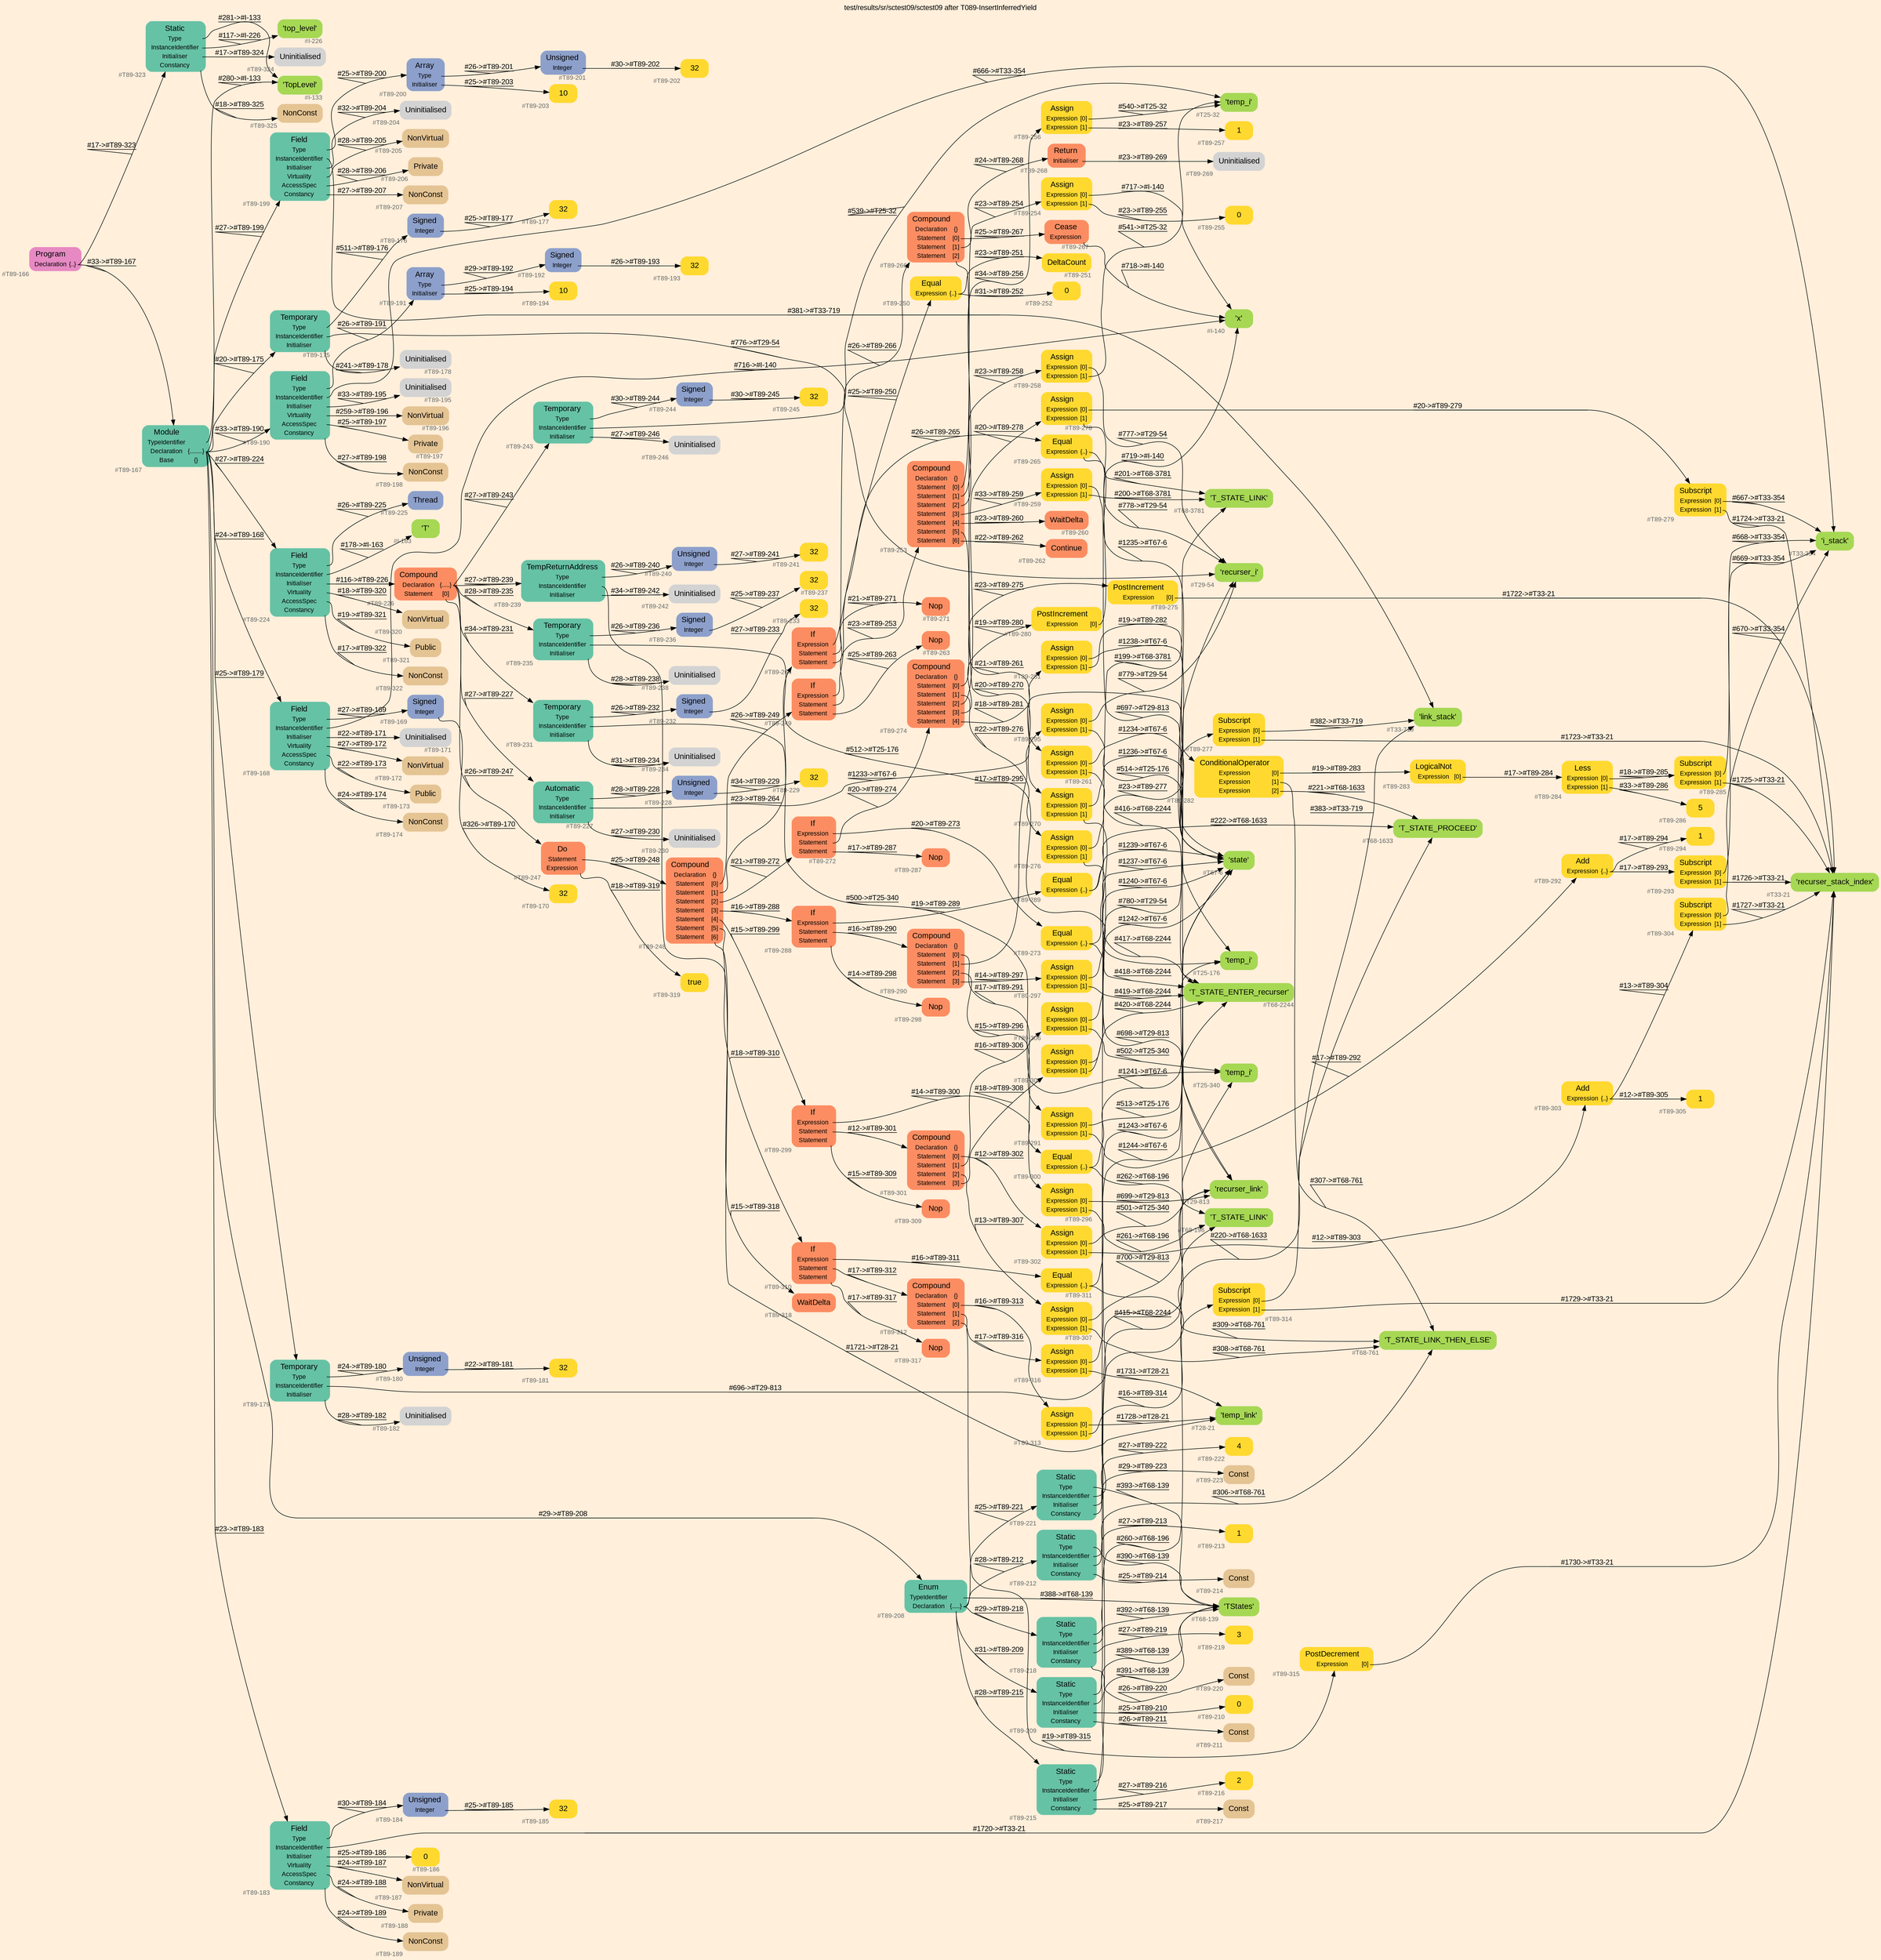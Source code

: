 digraph "test/results/sr/sctest09/sctest09 after T089-InsertInferredYield" {
label = "test/results/sr/sctest09/sctest09 after T089-InsertInferredYield"
labelloc = t
graph [
    rankdir = "LR"
    ranksep = 0.3
    bgcolor = antiquewhite1
    color = black
    fontcolor = black
    fontname = "Arial"
];
node [
    fontname = "Arial"
];
edge [
    fontname = "Arial"
];

// -------------------- node figure --------------------
// -------- block #T89-166 ----------
"#T89-166" [
    fillcolor = "/set28/4"
    xlabel = "#T89-166"
    fontsize = "12"
    fontcolor = grey40
    shape = "plaintext"
    label = <<TABLE BORDER="0" CELLBORDER="0" CELLSPACING="0">
     <TR><TD><FONT COLOR="black" POINT-SIZE="15">Program</FONT></TD></TR>
     <TR><TD><FONT COLOR="black" POINT-SIZE="12">Declaration</FONT></TD><TD PORT="port0"><FONT COLOR="black" POINT-SIZE="12">{..}</FONT></TD></TR>
    </TABLE>>
    style = "rounded,filled"
];

// -------- block #T89-167 ----------
"#T89-167" [
    fillcolor = "/set28/1"
    xlabel = "#T89-167"
    fontsize = "12"
    fontcolor = grey40
    shape = "plaintext"
    label = <<TABLE BORDER="0" CELLBORDER="0" CELLSPACING="0">
     <TR><TD><FONT COLOR="black" POINT-SIZE="15">Module</FONT></TD></TR>
     <TR><TD><FONT COLOR="black" POINT-SIZE="12">TypeIdentifier</FONT></TD><TD PORT="port0"></TD></TR>
     <TR><TD><FONT COLOR="black" POINT-SIZE="12">Declaration</FONT></TD><TD PORT="port1"><FONT COLOR="black" POINT-SIZE="12">{........}</FONT></TD></TR>
     <TR><TD><FONT COLOR="black" POINT-SIZE="12">Base</FONT></TD><TD PORT="port2"><FONT COLOR="black" POINT-SIZE="12">{}</FONT></TD></TR>
    </TABLE>>
    style = "rounded,filled"
];

// -------- block #I-133 ----------
"#I-133" [
    fillcolor = "/set28/5"
    xlabel = "#I-133"
    fontsize = "12"
    fontcolor = grey40
    shape = "plaintext"
    label = <<TABLE BORDER="0" CELLBORDER="0" CELLSPACING="0">
     <TR><TD><FONT COLOR="black" POINT-SIZE="15">'TopLevel'</FONT></TD></TR>
    </TABLE>>
    style = "rounded,filled"
];

// -------- block #T89-168 ----------
"#T89-168" [
    fillcolor = "/set28/1"
    xlabel = "#T89-168"
    fontsize = "12"
    fontcolor = grey40
    shape = "plaintext"
    label = <<TABLE BORDER="0" CELLBORDER="0" CELLSPACING="0">
     <TR><TD><FONT COLOR="black" POINT-SIZE="15">Field</FONT></TD></TR>
     <TR><TD><FONT COLOR="black" POINT-SIZE="12">Type</FONT></TD><TD PORT="port0"></TD></TR>
     <TR><TD><FONT COLOR="black" POINT-SIZE="12">InstanceIdentifier</FONT></TD><TD PORT="port1"></TD></TR>
     <TR><TD><FONT COLOR="black" POINT-SIZE="12">Initialiser</FONT></TD><TD PORT="port2"></TD></TR>
     <TR><TD><FONT COLOR="black" POINT-SIZE="12">Virtuality</FONT></TD><TD PORT="port3"></TD></TR>
     <TR><TD><FONT COLOR="black" POINT-SIZE="12">AccessSpec</FONT></TD><TD PORT="port4"></TD></TR>
     <TR><TD><FONT COLOR="black" POINT-SIZE="12">Constancy</FONT></TD><TD PORT="port5"></TD></TR>
    </TABLE>>
    style = "rounded,filled"
];

// -------- block #T89-169 ----------
"#T89-169" [
    fillcolor = "/set28/3"
    xlabel = "#T89-169"
    fontsize = "12"
    fontcolor = grey40
    shape = "plaintext"
    label = <<TABLE BORDER="0" CELLBORDER="0" CELLSPACING="0">
     <TR><TD><FONT COLOR="black" POINT-SIZE="15">Signed</FONT></TD></TR>
     <TR><TD><FONT COLOR="black" POINT-SIZE="12">Integer</FONT></TD><TD PORT="port0"></TD></TR>
    </TABLE>>
    style = "rounded,filled"
];

// -------- block #T89-170 ----------
"#T89-170" [
    fillcolor = "/set28/6"
    xlabel = "#T89-170"
    fontsize = "12"
    fontcolor = grey40
    shape = "plaintext"
    label = <<TABLE BORDER="0" CELLBORDER="0" CELLSPACING="0">
     <TR><TD><FONT COLOR="black" POINT-SIZE="15">32</FONT></TD></TR>
    </TABLE>>
    style = "rounded,filled"
];

// -------- block #I-140 ----------
"#I-140" [
    fillcolor = "/set28/5"
    xlabel = "#I-140"
    fontsize = "12"
    fontcolor = grey40
    shape = "plaintext"
    label = <<TABLE BORDER="0" CELLBORDER="0" CELLSPACING="0">
     <TR><TD><FONT COLOR="black" POINT-SIZE="15">'x'</FONT></TD></TR>
    </TABLE>>
    style = "rounded,filled"
];

// -------- block #T89-171 ----------
"#T89-171" [
    xlabel = "#T89-171"
    fontsize = "12"
    fontcolor = grey40
    shape = "plaintext"
    label = <<TABLE BORDER="0" CELLBORDER="0" CELLSPACING="0">
     <TR><TD><FONT COLOR="black" POINT-SIZE="15">Uninitialised</FONT></TD></TR>
    </TABLE>>
    style = "rounded,filled"
];

// -------- block #T89-172 ----------
"#T89-172" [
    fillcolor = "/set28/7"
    xlabel = "#T89-172"
    fontsize = "12"
    fontcolor = grey40
    shape = "plaintext"
    label = <<TABLE BORDER="0" CELLBORDER="0" CELLSPACING="0">
     <TR><TD><FONT COLOR="black" POINT-SIZE="15">NonVirtual</FONT></TD></TR>
    </TABLE>>
    style = "rounded,filled"
];

// -------- block #T89-173 ----------
"#T89-173" [
    fillcolor = "/set28/7"
    xlabel = "#T89-173"
    fontsize = "12"
    fontcolor = grey40
    shape = "plaintext"
    label = <<TABLE BORDER="0" CELLBORDER="0" CELLSPACING="0">
     <TR><TD><FONT COLOR="black" POINT-SIZE="15">Public</FONT></TD></TR>
    </TABLE>>
    style = "rounded,filled"
];

// -------- block #T89-174 ----------
"#T89-174" [
    fillcolor = "/set28/7"
    xlabel = "#T89-174"
    fontsize = "12"
    fontcolor = grey40
    shape = "plaintext"
    label = <<TABLE BORDER="0" CELLBORDER="0" CELLSPACING="0">
     <TR><TD><FONT COLOR="black" POINT-SIZE="15">NonConst</FONT></TD></TR>
    </TABLE>>
    style = "rounded,filled"
];

// -------- block #T89-175 ----------
"#T89-175" [
    fillcolor = "/set28/1"
    xlabel = "#T89-175"
    fontsize = "12"
    fontcolor = grey40
    shape = "plaintext"
    label = <<TABLE BORDER="0" CELLBORDER="0" CELLSPACING="0">
     <TR><TD><FONT COLOR="black" POINT-SIZE="15">Temporary</FONT></TD></TR>
     <TR><TD><FONT COLOR="black" POINT-SIZE="12">Type</FONT></TD><TD PORT="port0"></TD></TR>
     <TR><TD><FONT COLOR="black" POINT-SIZE="12">InstanceIdentifier</FONT></TD><TD PORT="port1"></TD></TR>
     <TR><TD><FONT COLOR="black" POINT-SIZE="12">Initialiser</FONT></TD><TD PORT="port2"></TD></TR>
    </TABLE>>
    style = "rounded,filled"
];

// -------- block #T89-176 ----------
"#T89-176" [
    fillcolor = "/set28/3"
    xlabel = "#T89-176"
    fontsize = "12"
    fontcolor = grey40
    shape = "plaintext"
    label = <<TABLE BORDER="0" CELLBORDER="0" CELLSPACING="0">
     <TR><TD><FONT COLOR="black" POINT-SIZE="15">Signed</FONT></TD></TR>
     <TR><TD><FONT COLOR="black" POINT-SIZE="12">Integer</FONT></TD><TD PORT="port0"></TD></TR>
    </TABLE>>
    style = "rounded,filled"
];

// -------- block #T89-177 ----------
"#T89-177" [
    fillcolor = "/set28/6"
    xlabel = "#T89-177"
    fontsize = "12"
    fontcolor = grey40
    shape = "plaintext"
    label = <<TABLE BORDER="0" CELLBORDER="0" CELLSPACING="0">
     <TR><TD><FONT COLOR="black" POINT-SIZE="15">32</FONT></TD></TR>
    </TABLE>>
    style = "rounded,filled"
];

// -------- block #T29-54 ----------
"#T29-54" [
    fillcolor = "/set28/5"
    xlabel = "#T29-54"
    fontsize = "12"
    fontcolor = grey40
    shape = "plaintext"
    label = <<TABLE BORDER="0" CELLBORDER="0" CELLSPACING="0">
     <TR><TD><FONT COLOR="black" POINT-SIZE="15">'recurser_i'</FONT></TD></TR>
    </TABLE>>
    style = "rounded,filled"
];

// -------- block #T89-178 ----------
"#T89-178" [
    xlabel = "#T89-178"
    fontsize = "12"
    fontcolor = grey40
    shape = "plaintext"
    label = <<TABLE BORDER="0" CELLBORDER="0" CELLSPACING="0">
     <TR><TD><FONT COLOR="black" POINT-SIZE="15">Uninitialised</FONT></TD></TR>
    </TABLE>>
    style = "rounded,filled"
];

// -------- block #T89-179 ----------
"#T89-179" [
    fillcolor = "/set28/1"
    xlabel = "#T89-179"
    fontsize = "12"
    fontcolor = grey40
    shape = "plaintext"
    label = <<TABLE BORDER="0" CELLBORDER="0" CELLSPACING="0">
     <TR><TD><FONT COLOR="black" POINT-SIZE="15">Temporary</FONT></TD></TR>
     <TR><TD><FONT COLOR="black" POINT-SIZE="12">Type</FONT></TD><TD PORT="port0"></TD></TR>
     <TR><TD><FONT COLOR="black" POINT-SIZE="12">InstanceIdentifier</FONT></TD><TD PORT="port1"></TD></TR>
     <TR><TD><FONT COLOR="black" POINT-SIZE="12">Initialiser</FONT></TD><TD PORT="port2"></TD></TR>
    </TABLE>>
    style = "rounded,filled"
];

// -------- block #T89-180 ----------
"#T89-180" [
    fillcolor = "/set28/3"
    xlabel = "#T89-180"
    fontsize = "12"
    fontcolor = grey40
    shape = "plaintext"
    label = <<TABLE BORDER="0" CELLBORDER="0" CELLSPACING="0">
     <TR><TD><FONT COLOR="black" POINT-SIZE="15">Unsigned</FONT></TD></TR>
     <TR><TD><FONT COLOR="black" POINT-SIZE="12">Integer</FONT></TD><TD PORT="port0"></TD></TR>
    </TABLE>>
    style = "rounded,filled"
];

// -------- block #T89-181 ----------
"#T89-181" [
    fillcolor = "/set28/6"
    xlabel = "#T89-181"
    fontsize = "12"
    fontcolor = grey40
    shape = "plaintext"
    label = <<TABLE BORDER="0" CELLBORDER="0" CELLSPACING="0">
     <TR><TD><FONT COLOR="black" POINT-SIZE="15">32</FONT></TD></TR>
    </TABLE>>
    style = "rounded,filled"
];

// -------- block #T29-813 ----------
"#T29-813" [
    fillcolor = "/set28/5"
    xlabel = "#T29-813"
    fontsize = "12"
    fontcolor = grey40
    shape = "plaintext"
    label = <<TABLE BORDER="0" CELLBORDER="0" CELLSPACING="0">
     <TR><TD><FONT COLOR="black" POINT-SIZE="15">'recurser_link'</FONT></TD></TR>
    </TABLE>>
    style = "rounded,filled"
];

// -------- block #T89-182 ----------
"#T89-182" [
    xlabel = "#T89-182"
    fontsize = "12"
    fontcolor = grey40
    shape = "plaintext"
    label = <<TABLE BORDER="0" CELLBORDER="0" CELLSPACING="0">
     <TR><TD><FONT COLOR="black" POINT-SIZE="15">Uninitialised</FONT></TD></TR>
    </TABLE>>
    style = "rounded,filled"
];

// -------- block #T89-183 ----------
"#T89-183" [
    fillcolor = "/set28/1"
    xlabel = "#T89-183"
    fontsize = "12"
    fontcolor = grey40
    shape = "plaintext"
    label = <<TABLE BORDER="0" CELLBORDER="0" CELLSPACING="0">
     <TR><TD><FONT COLOR="black" POINT-SIZE="15">Field</FONT></TD></TR>
     <TR><TD><FONT COLOR="black" POINT-SIZE="12">Type</FONT></TD><TD PORT="port0"></TD></TR>
     <TR><TD><FONT COLOR="black" POINT-SIZE="12">InstanceIdentifier</FONT></TD><TD PORT="port1"></TD></TR>
     <TR><TD><FONT COLOR="black" POINT-SIZE="12">Initialiser</FONT></TD><TD PORT="port2"></TD></TR>
     <TR><TD><FONT COLOR="black" POINT-SIZE="12">Virtuality</FONT></TD><TD PORT="port3"></TD></TR>
     <TR><TD><FONT COLOR="black" POINT-SIZE="12">AccessSpec</FONT></TD><TD PORT="port4"></TD></TR>
     <TR><TD><FONT COLOR="black" POINT-SIZE="12">Constancy</FONT></TD><TD PORT="port5"></TD></TR>
    </TABLE>>
    style = "rounded,filled"
];

// -------- block #T89-184 ----------
"#T89-184" [
    fillcolor = "/set28/3"
    xlabel = "#T89-184"
    fontsize = "12"
    fontcolor = grey40
    shape = "plaintext"
    label = <<TABLE BORDER="0" CELLBORDER="0" CELLSPACING="0">
     <TR><TD><FONT COLOR="black" POINT-SIZE="15">Unsigned</FONT></TD></TR>
     <TR><TD><FONT COLOR="black" POINT-SIZE="12">Integer</FONT></TD><TD PORT="port0"></TD></TR>
    </TABLE>>
    style = "rounded,filled"
];

// -------- block #T89-185 ----------
"#T89-185" [
    fillcolor = "/set28/6"
    xlabel = "#T89-185"
    fontsize = "12"
    fontcolor = grey40
    shape = "plaintext"
    label = <<TABLE BORDER="0" CELLBORDER="0" CELLSPACING="0">
     <TR><TD><FONT COLOR="black" POINT-SIZE="15">32</FONT></TD></TR>
    </TABLE>>
    style = "rounded,filled"
];

// -------- block #T33-21 ----------
"#T33-21" [
    fillcolor = "/set28/5"
    xlabel = "#T33-21"
    fontsize = "12"
    fontcolor = grey40
    shape = "plaintext"
    label = <<TABLE BORDER="0" CELLBORDER="0" CELLSPACING="0">
     <TR><TD><FONT COLOR="black" POINT-SIZE="15">'recurser_stack_index'</FONT></TD></TR>
    </TABLE>>
    style = "rounded,filled"
];

// -------- block #T89-186 ----------
"#T89-186" [
    fillcolor = "/set28/6"
    xlabel = "#T89-186"
    fontsize = "12"
    fontcolor = grey40
    shape = "plaintext"
    label = <<TABLE BORDER="0" CELLBORDER="0" CELLSPACING="0">
     <TR><TD><FONT COLOR="black" POINT-SIZE="15">0</FONT></TD></TR>
    </TABLE>>
    style = "rounded,filled"
];

// -------- block #T89-187 ----------
"#T89-187" [
    fillcolor = "/set28/7"
    xlabel = "#T89-187"
    fontsize = "12"
    fontcolor = grey40
    shape = "plaintext"
    label = <<TABLE BORDER="0" CELLBORDER="0" CELLSPACING="0">
     <TR><TD><FONT COLOR="black" POINT-SIZE="15">NonVirtual</FONT></TD></TR>
    </TABLE>>
    style = "rounded,filled"
];

// -------- block #T89-188 ----------
"#T89-188" [
    fillcolor = "/set28/7"
    xlabel = "#T89-188"
    fontsize = "12"
    fontcolor = grey40
    shape = "plaintext"
    label = <<TABLE BORDER="0" CELLBORDER="0" CELLSPACING="0">
     <TR><TD><FONT COLOR="black" POINT-SIZE="15">Private</FONT></TD></TR>
    </TABLE>>
    style = "rounded,filled"
];

// -------- block #T89-189 ----------
"#T89-189" [
    fillcolor = "/set28/7"
    xlabel = "#T89-189"
    fontsize = "12"
    fontcolor = grey40
    shape = "plaintext"
    label = <<TABLE BORDER="0" CELLBORDER="0" CELLSPACING="0">
     <TR><TD><FONT COLOR="black" POINT-SIZE="15">NonConst</FONT></TD></TR>
    </TABLE>>
    style = "rounded,filled"
];

// -------- block #T89-190 ----------
"#T89-190" [
    fillcolor = "/set28/1"
    xlabel = "#T89-190"
    fontsize = "12"
    fontcolor = grey40
    shape = "plaintext"
    label = <<TABLE BORDER="0" CELLBORDER="0" CELLSPACING="0">
     <TR><TD><FONT COLOR="black" POINT-SIZE="15">Field</FONT></TD></TR>
     <TR><TD><FONT COLOR="black" POINT-SIZE="12">Type</FONT></TD><TD PORT="port0"></TD></TR>
     <TR><TD><FONT COLOR="black" POINT-SIZE="12">InstanceIdentifier</FONT></TD><TD PORT="port1"></TD></TR>
     <TR><TD><FONT COLOR="black" POINT-SIZE="12">Initialiser</FONT></TD><TD PORT="port2"></TD></TR>
     <TR><TD><FONT COLOR="black" POINT-SIZE="12">Virtuality</FONT></TD><TD PORT="port3"></TD></TR>
     <TR><TD><FONT COLOR="black" POINT-SIZE="12">AccessSpec</FONT></TD><TD PORT="port4"></TD></TR>
     <TR><TD><FONT COLOR="black" POINT-SIZE="12">Constancy</FONT></TD><TD PORT="port5"></TD></TR>
    </TABLE>>
    style = "rounded,filled"
];

// -------- block #T89-191 ----------
"#T89-191" [
    fillcolor = "/set28/3"
    xlabel = "#T89-191"
    fontsize = "12"
    fontcolor = grey40
    shape = "plaintext"
    label = <<TABLE BORDER="0" CELLBORDER="0" CELLSPACING="0">
     <TR><TD><FONT COLOR="black" POINT-SIZE="15">Array</FONT></TD></TR>
     <TR><TD><FONT COLOR="black" POINT-SIZE="12">Type</FONT></TD><TD PORT="port0"></TD></TR>
     <TR><TD><FONT COLOR="black" POINT-SIZE="12">Initialiser</FONT></TD><TD PORT="port1"></TD></TR>
    </TABLE>>
    style = "rounded,filled"
];

// -------- block #T89-192 ----------
"#T89-192" [
    fillcolor = "/set28/3"
    xlabel = "#T89-192"
    fontsize = "12"
    fontcolor = grey40
    shape = "plaintext"
    label = <<TABLE BORDER="0" CELLBORDER="0" CELLSPACING="0">
     <TR><TD><FONT COLOR="black" POINT-SIZE="15">Signed</FONT></TD></TR>
     <TR><TD><FONT COLOR="black" POINT-SIZE="12">Integer</FONT></TD><TD PORT="port0"></TD></TR>
    </TABLE>>
    style = "rounded,filled"
];

// -------- block #T89-193 ----------
"#T89-193" [
    fillcolor = "/set28/6"
    xlabel = "#T89-193"
    fontsize = "12"
    fontcolor = grey40
    shape = "plaintext"
    label = <<TABLE BORDER="0" CELLBORDER="0" CELLSPACING="0">
     <TR><TD><FONT COLOR="black" POINT-SIZE="15">32</FONT></TD></TR>
    </TABLE>>
    style = "rounded,filled"
];

// -------- block #T89-194 ----------
"#T89-194" [
    fillcolor = "/set28/6"
    xlabel = "#T89-194"
    fontsize = "12"
    fontcolor = grey40
    shape = "plaintext"
    label = <<TABLE BORDER="0" CELLBORDER="0" CELLSPACING="0">
     <TR><TD><FONT COLOR="black" POINT-SIZE="15">10</FONT></TD></TR>
    </TABLE>>
    style = "rounded,filled"
];

// -------- block #T33-354 ----------
"#T33-354" [
    fillcolor = "/set28/5"
    xlabel = "#T33-354"
    fontsize = "12"
    fontcolor = grey40
    shape = "plaintext"
    label = <<TABLE BORDER="0" CELLBORDER="0" CELLSPACING="0">
     <TR><TD><FONT COLOR="black" POINT-SIZE="15">'i_stack'</FONT></TD></TR>
    </TABLE>>
    style = "rounded,filled"
];

// -------- block #T89-195 ----------
"#T89-195" [
    xlabel = "#T89-195"
    fontsize = "12"
    fontcolor = grey40
    shape = "plaintext"
    label = <<TABLE BORDER="0" CELLBORDER="0" CELLSPACING="0">
     <TR><TD><FONT COLOR="black" POINT-SIZE="15">Uninitialised</FONT></TD></TR>
    </TABLE>>
    style = "rounded,filled"
];

// -------- block #T89-196 ----------
"#T89-196" [
    fillcolor = "/set28/7"
    xlabel = "#T89-196"
    fontsize = "12"
    fontcolor = grey40
    shape = "plaintext"
    label = <<TABLE BORDER="0" CELLBORDER="0" CELLSPACING="0">
     <TR><TD><FONT COLOR="black" POINT-SIZE="15">NonVirtual</FONT></TD></TR>
    </TABLE>>
    style = "rounded,filled"
];

// -------- block #T89-197 ----------
"#T89-197" [
    fillcolor = "/set28/7"
    xlabel = "#T89-197"
    fontsize = "12"
    fontcolor = grey40
    shape = "plaintext"
    label = <<TABLE BORDER="0" CELLBORDER="0" CELLSPACING="0">
     <TR><TD><FONT COLOR="black" POINT-SIZE="15">Private</FONT></TD></TR>
    </TABLE>>
    style = "rounded,filled"
];

// -------- block #T89-198 ----------
"#T89-198" [
    fillcolor = "/set28/7"
    xlabel = "#T89-198"
    fontsize = "12"
    fontcolor = grey40
    shape = "plaintext"
    label = <<TABLE BORDER="0" CELLBORDER="0" CELLSPACING="0">
     <TR><TD><FONT COLOR="black" POINT-SIZE="15">NonConst</FONT></TD></TR>
    </TABLE>>
    style = "rounded,filled"
];

// -------- block #T89-199 ----------
"#T89-199" [
    fillcolor = "/set28/1"
    xlabel = "#T89-199"
    fontsize = "12"
    fontcolor = grey40
    shape = "plaintext"
    label = <<TABLE BORDER="0" CELLBORDER="0" CELLSPACING="0">
     <TR><TD><FONT COLOR="black" POINT-SIZE="15">Field</FONT></TD></TR>
     <TR><TD><FONT COLOR="black" POINT-SIZE="12">Type</FONT></TD><TD PORT="port0"></TD></TR>
     <TR><TD><FONT COLOR="black" POINT-SIZE="12">InstanceIdentifier</FONT></TD><TD PORT="port1"></TD></TR>
     <TR><TD><FONT COLOR="black" POINT-SIZE="12">Initialiser</FONT></TD><TD PORT="port2"></TD></TR>
     <TR><TD><FONT COLOR="black" POINT-SIZE="12">Virtuality</FONT></TD><TD PORT="port3"></TD></TR>
     <TR><TD><FONT COLOR="black" POINT-SIZE="12">AccessSpec</FONT></TD><TD PORT="port4"></TD></TR>
     <TR><TD><FONT COLOR="black" POINT-SIZE="12">Constancy</FONT></TD><TD PORT="port5"></TD></TR>
    </TABLE>>
    style = "rounded,filled"
];

// -------- block #T89-200 ----------
"#T89-200" [
    fillcolor = "/set28/3"
    xlabel = "#T89-200"
    fontsize = "12"
    fontcolor = grey40
    shape = "plaintext"
    label = <<TABLE BORDER="0" CELLBORDER="0" CELLSPACING="0">
     <TR><TD><FONT COLOR="black" POINT-SIZE="15">Array</FONT></TD></TR>
     <TR><TD><FONT COLOR="black" POINT-SIZE="12">Type</FONT></TD><TD PORT="port0"></TD></TR>
     <TR><TD><FONT COLOR="black" POINT-SIZE="12">Initialiser</FONT></TD><TD PORT="port1"></TD></TR>
    </TABLE>>
    style = "rounded,filled"
];

// -------- block #T89-201 ----------
"#T89-201" [
    fillcolor = "/set28/3"
    xlabel = "#T89-201"
    fontsize = "12"
    fontcolor = grey40
    shape = "plaintext"
    label = <<TABLE BORDER="0" CELLBORDER="0" CELLSPACING="0">
     <TR><TD><FONT COLOR="black" POINT-SIZE="15">Unsigned</FONT></TD></TR>
     <TR><TD><FONT COLOR="black" POINT-SIZE="12">Integer</FONT></TD><TD PORT="port0"></TD></TR>
    </TABLE>>
    style = "rounded,filled"
];

// -------- block #T89-202 ----------
"#T89-202" [
    fillcolor = "/set28/6"
    xlabel = "#T89-202"
    fontsize = "12"
    fontcolor = grey40
    shape = "plaintext"
    label = <<TABLE BORDER="0" CELLBORDER="0" CELLSPACING="0">
     <TR><TD><FONT COLOR="black" POINT-SIZE="15">32</FONT></TD></TR>
    </TABLE>>
    style = "rounded,filled"
];

// -------- block #T89-203 ----------
"#T89-203" [
    fillcolor = "/set28/6"
    xlabel = "#T89-203"
    fontsize = "12"
    fontcolor = grey40
    shape = "plaintext"
    label = <<TABLE BORDER="0" CELLBORDER="0" CELLSPACING="0">
     <TR><TD><FONT COLOR="black" POINT-SIZE="15">10</FONT></TD></TR>
    </TABLE>>
    style = "rounded,filled"
];

// -------- block #T33-719 ----------
"#T33-719" [
    fillcolor = "/set28/5"
    xlabel = "#T33-719"
    fontsize = "12"
    fontcolor = grey40
    shape = "plaintext"
    label = <<TABLE BORDER="0" CELLBORDER="0" CELLSPACING="0">
     <TR><TD><FONT COLOR="black" POINT-SIZE="15">'link_stack'</FONT></TD></TR>
    </TABLE>>
    style = "rounded,filled"
];

// -------- block #T89-204 ----------
"#T89-204" [
    xlabel = "#T89-204"
    fontsize = "12"
    fontcolor = grey40
    shape = "plaintext"
    label = <<TABLE BORDER="0" CELLBORDER="0" CELLSPACING="0">
     <TR><TD><FONT COLOR="black" POINT-SIZE="15">Uninitialised</FONT></TD></TR>
    </TABLE>>
    style = "rounded,filled"
];

// -------- block #T89-205 ----------
"#T89-205" [
    fillcolor = "/set28/7"
    xlabel = "#T89-205"
    fontsize = "12"
    fontcolor = grey40
    shape = "plaintext"
    label = <<TABLE BORDER="0" CELLBORDER="0" CELLSPACING="0">
     <TR><TD><FONT COLOR="black" POINT-SIZE="15">NonVirtual</FONT></TD></TR>
    </TABLE>>
    style = "rounded,filled"
];

// -------- block #T89-206 ----------
"#T89-206" [
    fillcolor = "/set28/7"
    xlabel = "#T89-206"
    fontsize = "12"
    fontcolor = grey40
    shape = "plaintext"
    label = <<TABLE BORDER="0" CELLBORDER="0" CELLSPACING="0">
     <TR><TD><FONT COLOR="black" POINT-SIZE="15">Private</FONT></TD></TR>
    </TABLE>>
    style = "rounded,filled"
];

// -------- block #T89-207 ----------
"#T89-207" [
    fillcolor = "/set28/7"
    xlabel = "#T89-207"
    fontsize = "12"
    fontcolor = grey40
    shape = "plaintext"
    label = <<TABLE BORDER="0" CELLBORDER="0" CELLSPACING="0">
     <TR><TD><FONT COLOR="black" POINT-SIZE="15">NonConst</FONT></TD></TR>
    </TABLE>>
    style = "rounded,filled"
];

// -------- block #T89-208 ----------
"#T89-208" [
    fillcolor = "/set28/1"
    xlabel = "#T89-208"
    fontsize = "12"
    fontcolor = grey40
    shape = "plaintext"
    label = <<TABLE BORDER="0" CELLBORDER="0" CELLSPACING="0">
     <TR><TD><FONT COLOR="black" POINT-SIZE="15">Enum</FONT></TD></TR>
     <TR><TD><FONT COLOR="black" POINT-SIZE="12">TypeIdentifier</FONT></TD><TD PORT="port0"></TD></TR>
     <TR><TD><FONT COLOR="black" POINT-SIZE="12">Declaration</FONT></TD><TD PORT="port1"><FONT COLOR="black" POINT-SIZE="12">{.....}</FONT></TD></TR>
    </TABLE>>
    style = "rounded,filled"
];

// -------- block #T68-139 ----------
"#T68-139" [
    fillcolor = "/set28/5"
    xlabel = "#T68-139"
    fontsize = "12"
    fontcolor = grey40
    shape = "plaintext"
    label = <<TABLE BORDER="0" CELLBORDER="0" CELLSPACING="0">
     <TR><TD><FONT COLOR="black" POINT-SIZE="15">'TStates'</FONT></TD></TR>
    </TABLE>>
    style = "rounded,filled"
];

// -------- block #T89-209 ----------
"#T89-209" [
    fillcolor = "/set28/1"
    xlabel = "#T89-209"
    fontsize = "12"
    fontcolor = grey40
    shape = "plaintext"
    label = <<TABLE BORDER="0" CELLBORDER="0" CELLSPACING="0">
     <TR><TD><FONT COLOR="black" POINT-SIZE="15">Static</FONT></TD></TR>
     <TR><TD><FONT COLOR="black" POINT-SIZE="12">Type</FONT></TD><TD PORT="port0"></TD></TR>
     <TR><TD><FONT COLOR="black" POINT-SIZE="12">InstanceIdentifier</FONT></TD><TD PORT="port1"></TD></TR>
     <TR><TD><FONT COLOR="black" POINT-SIZE="12">Initialiser</FONT></TD><TD PORT="port2"></TD></TR>
     <TR><TD><FONT COLOR="black" POINT-SIZE="12">Constancy</FONT></TD><TD PORT="port3"></TD></TR>
    </TABLE>>
    style = "rounded,filled"
];

// -------- block #T68-196 ----------
"#T68-196" [
    fillcolor = "/set28/5"
    xlabel = "#T68-196"
    fontsize = "12"
    fontcolor = grey40
    shape = "plaintext"
    label = <<TABLE BORDER="0" CELLBORDER="0" CELLSPACING="0">
     <TR><TD><FONT COLOR="black" POINT-SIZE="15">'T_STATE_LINK'</FONT></TD></TR>
    </TABLE>>
    style = "rounded,filled"
];

// -------- block #T89-210 ----------
"#T89-210" [
    fillcolor = "/set28/6"
    xlabel = "#T89-210"
    fontsize = "12"
    fontcolor = grey40
    shape = "plaintext"
    label = <<TABLE BORDER="0" CELLBORDER="0" CELLSPACING="0">
     <TR><TD><FONT COLOR="black" POINT-SIZE="15">0</FONT></TD></TR>
    </TABLE>>
    style = "rounded,filled"
];

// -------- block #T89-211 ----------
"#T89-211" [
    fillcolor = "/set28/7"
    xlabel = "#T89-211"
    fontsize = "12"
    fontcolor = grey40
    shape = "plaintext"
    label = <<TABLE BORDER="0" CELLBORDER="0" CELLSPACING="0">
     <TR><TD><FONT COLOR="black" POINT-SIZE="15">Const</FONT></TD></TR>
    </TABLE>>
    style = "rounded,filled"
];

// -------- block #T89-212 ----------
"#T89-212" [
    fillcolor = "/set28/1"
    xlabel = "#T89-212"
    fontsize = "12"
    fontcolor = grey40
    shape = "plaintext"
    label = <<TABLE BORDER="0" CELLBORDER="0" CELLSPACING="0">
     <TR><TD><FONT COLOR="black" POINT-SIZE="15">Static</FONT></TD></TR>
     <TR><TD><FONT COLOR="black" POINT-SIZE="12">Type</FONT></TD><TD PORT="port0"></TD></TR>
     <TR><TD><FONT COLOR="black" POINT-SIZE="12">InstanceIdentifier</FONT></TD><TD PORT="port1"></TD></TR>
     <TR><TD><FONT COLOR="black" POINT-SIZE="12">Initialiser</FONT></TD><TD PORT="port2"></TD></TR>
     <TR><TD><FONT COLOR="black" POINT-SIZE="12">Constancy</FONT></TD><TD PORT="port3"></TD></TR>
    </TABLE>>
    style = "rounded,filled"
];

// -------- block #T68-761 ----------
"#T68-761" [
    fillcolor = "/set28/5"
    xlabel = "#T68-761"
    fontsize = "12"
    fontcolor = grey40
    shape = "plaintext"
    label = <<TABLE BORDER="0" CELLBORDER="0" CELLSPACING="0">
     <TR><TD><FONT COLOR="black" POINT-SIZE="15">'T_STATE_LINK_THEN_ELSE'</FONT></TD></TR>
    </TABLE>>
    style = "rounded,filled"
];

// -------- block #T89-213 ----------
"#T89-213" [
    fillcolor = "/set28/6"
    xlabel = "#T89-213"
    fontsize = "12"
    fontcolor = grey40
    shape = "plaintext"
    label = <<TABLE BORDER="0" CELLBORDER="0" CELLSPACING="0">
     <TR><TD><FONT COLOR="black" POINT-SIZE="15">1</FONT></TD></TR>
    </TABLE>>
    style = "rounded,filled"
];

// -------- block #T89-214 ----------
"#T89-214" [
    fillcolor = "/set28/7"
    xlabel = "#T89-214"
    fontsize = "12"
    fontcolor = grey40
    shape = "plaintext"
    label = <<TABLE BORDER="0" CELLBORDER="0" CELLSPACING="0">
     <TR><TD><FONT COLOR="black" POINT-SIZE="15">Const</FONT></TD></TR>
    </TABLE>>
    style = "rounded,filled"
];

// -------- block #T89-215 ----------
"#T89-215" [
    fillcolor = "/set28/1"
    xlabel = "#T89-215"
    fontsize = "12"
    fontcolor = grey40
    shape = "plaintext"
    label = <<TABLE BORDER="0" CELLBORDER="0" CELLSPACING="0">
     <TR><TD><FONT COLOR="black" POINT-SIZE="15">Static</FONT></TD></TR>
     <TR><TD><FONT COLOR="black" POINT-SIZE="12">Type</FONT></TD><TD PORT="port0"></TD></TR>
     <TR><TD><FONT COLOR="black" POINT-SIZE="12">InstanceIdentifier</FONT></TD><TD PORT="port1"></TD></TR>
     <TR><TD><FONT COLOR="black" POINT-SIZE="12">Initialiser</FONT></TD><TD PORT="port2"></TD></TR>
     <TR><TD><FONT COLOR="black" POINT-SIZE="12">Constancy</FONT></TD><TD PORT="port3"></TD></TR>
    </TABLE>>
    style = "rounded,filled"
];

// -------- block #T68-1633 ----------
"#T68-1633" [
    fillcolor = "/set28/5"
    xlabel = "#T68-1633"
    fontsize = "12"
    fontcolor = grey40
    shape = "plaintext"
    label = <<TABLE BORDER="0" CELLBORDER="0" CELLSPACING="0">
     <TR><TD><FONT COLOR="black" POINT-SIZE="15">'T_STATE_PROCEED'</FONT></TD></TR>
    </TABLE>>
    style = "rounded,filled"
];

// -------- block #T89-216 ----------
"#T89-216" [
    fillcolor = "/set28/6"
    xlabel = "#T89-216"
    fontsize = "12"
    fontcolor = grey40
    shape = "plaintext"
    label = <<TABLE BORDER="0" CELLBORDER="0" CELLSPACING="0">
     <TR><TD><FONT COLOR="black" POINT-SIZE="15">2</FONT></TD></TR>
    </TABLE>>
    style = "rounded,filled"
];

// -------- block #T89-217 ----------
"#T89-217" [
    fillcolor = "/set28/7"
    xlabel = "#T89-217"
    fontsize = "12"
    fontcolor = grey40
    shape = "plaintext"
    label = <<TABLE BORDER="0" CELLBORDER="0" CELLSPACING="0">
     <TR><TD><FONT COLOR="black" POINT-SIZE="15">Const</FONT></TD></TR>
    </TABLE>>
    style = "rounded,filled"
];

// -------- block #T89-218 ----------
"#T89-218" [
    fillcolor = "/set28/1"
    xlabel = "#T89-218"
    fontsize = "12"
    fontcolor = grey40
    shape = "plaintext"
    label = <<TABLE BORDER="0" CELLBORDER="0" CELLSPACING="0">
     <TR><TD><FONT COLOR="black" POINT-SIZE="15">Static</FONT></TD></TR>
     <TR><TD><FONT COLOR="black" POINT-SIZE="12">Type</FONT></TD><TD PORT="port0"></TD></TR>
     <TR><TD><FONT COLOR="black" POINT-SIZE="12">InstanceIdentifier</FONT></TD><TD PORT="port1"></TD></TR>
     <TR><TD><FONT COLOR="black" POINT-SIZE="12">Initialiser</FONT></TD><TD PORT="port2"></TD></TR>
     <TR><TD><FONT COLOR="black" POINT-SIZE="12">Constancy</FONT></TD><TD PORT="port3"></TD></TR>
    </TABLE>>
    style = "rounded,filled"
];

// -------- block #T68-2244 ----------
"#T68-2244" [
    fillcolor = "/set28/5"
    xlabel = "#T68-2244"
    fontsize = "12"
    fontcolor = grey40
    shape = "plaintext"
    label = <<TABLE BORDER="0" CELLBORDER="0" CELLSPACING="0">
     <TR><TD><FONT COLOR="black" POINT-SIZE="15">'T_STATE_ENTER_recurser'</FONT></TD></TR>
    </TABLE>>
    style = "rounded,filled"
];

// -------- block #T89-219 ----------
"#T89-219" [
    fillcolor = "/set28/6"
    xlabel = "#T89-219"
    fontsize = "12"
    fontcolor = grey40
    shape = "plaintext"
    label = <<TABLE BORDER="0" CELLBORDER="0" CELLSPACING="0">
     <TR><TD><FONT COLOR="black" POINT-SIZE="15">3</FONT></TD></TR>
    </TABLE>>
    style = "rounded,filled"
];

// -------- block #T89-220 ----------
"#T89-220" [
    fillcolor = "/set28/7"
    xlabel = "#T89-220"
    fontsize = "12"
    fontcolor = grey40
    shape = "plaintext"
    label = <<TABLE BORDER="0" CELLBORDER="0" CELLSPACING="0">
     <TR><TD><FONT COLOR="black" POINT-SIZE="15">Const</FONT></TD></TR>
    </TABLE>>
    style = "rounded,filled"
];

// -------- block #T89-221 ----------
"#T89-221" [
    fillcolor = "/set28/1"
    xlabel = "#T89-221"
    fontsize = "12"
    fontcolor = grey40
    shape = "plaintext"
    label = <<TABLE BORDER="0" CELLBORDER="0" CELLSPACING="0">
     <TR><TD><FONT COLOR="black" POINT-SIZE="15">Static</FONT></TD></TR>
     <TR><TD><FONT COLOR="black" POINT-SIZE="12">Type</FONT></TD><TD PORT="port0"></TD></TR>
     <TR><TD><FONT COLOR="black" POINT-SIZE="12">InstanceIdentifier</FONT></TD><TD PORT="port1"></TD></TR>
     <TR><TD><FONT COLOR="black" POINT-SIZE="12">Initialiser</FONT></TD><TD PORT="port2"></TD></TR>
     <TR><TD><FONT COLOR="black" POINT-SIZE="12">Constancy</FONT></TD><TD PORT="port3"></TD></TR>
    </TABLE>>
    style = "rounded,filled"
];

// -------- block #T68-3781 ----------
"#T68-3781" [
    fillcolor = "/set28/5"
    xlabel = "#T68-3781"
    fontsize = "12"
    fontcolor = grey40
    shape = "plaintext"
    label = <<TABLE BORDER="0" CELLBORDER="0" CELLSPACING="0">
     <TR><TD><FONT COLOR="black" POINT-SIZE="15">'T_STATE_LINK'</FONT></TD></TR>
    </TABLE>>
    style = "rounded,filled"
];

// -------- block #T89-222 ----------
"#T89-222" [
    fillcolor = "/set28/6"
    xlabel = "#T89-222"
    fontsize = "12"
    fontcolor = grey40
    shape = "plaintext"
    label = <<TABLE BORDER="0" CELLBORDER="0" CELLSPACING="0">
     <TR><TD><FONT COLOR="black" POINT-SIZE="15">4</FONT></TD></TR>
    </TABLE>>
    style = "rounded,filled"
];

// -------- block #T89-223 ----------
"#T89-223" [
    fillcolor = "/set28/7"
    xlabel = "#T89-223"
    fontsize = "12"
    fontcolor = grey40
    shape = "plaintext"
    label = <<TABLE BORDER="0" CELLBORDER="0" CELLSPACING="0">
     <TR><TD><FONT COLOR="black" POINT-SIZE="15">Const</FONT></TD></TR>
    </TABLE>>
    style = "rounded,filled"
];

// -------- block #T89-224 ----------
"#T89-224" [
    fillcolor = "/set28/1"
    xlabel = "#T89-224"
    fontsize = "12"
    fontcolor = grey40
    shape = "plaintext"
    label = <<TABLE BORDER="0" CELLBORDER="0" CELLSPACING="0">
     <TR><TD><FONT COLOR="black" POINT-SIZE="15">Field</FONT></TD></TR>
     <TR><TD><FONT COLOR="black" POINT-SIZE="12">Type</FONT></TD><TD PORT="port0"></TD></TR>
     <TR><TD><FONT COLOR="black" POINT-SIZE="12">InstanceIdentifier</FONT></TD><TD PORT="port1"></TD></TR>
     <TR><TD><FONT COLOR="black" POINT-SIZE="12">Initialiser</FONT></TD><TD PORT="port2"></TD></TR>
     <TR><TD><FONT COLOR="black" POINT-SIZE="12">Virtuality</FONT></TD><TD PORT="port3"></TD></TR>
     <TR><TD><FONT COLOR="black" POINT-SIZE="12">AccessSpec</FONT></TD><TD PORT="port4"></TD></TR>
     <TR><TD><FONT COLOR="black" POINT-SIZE="12">Constancy</FONT></TD><TD PORT="port5"></TD></TR>
    </TABLE>>
    style = "rounded,filled"
];

// -------- block #T89-225 ----------
"#T89-225" [
    fillcolor = "/set28/3"
    xlabel = "#T89-225"
    fontsize = "12"
    fontcolor = grey40
    shape = "plaintext"
    label = <<TABLE BORDER="0" CELLBORDER="0" CELLSPACING="0">
     <TR><TD><FONT COLOR="black" POINT-SIZE="15">Thread</FONT></TD></TR>
    </TABLE>>
    style = "rounded,filled"
];

// -------- block #I-163 ----------
"#I-163" [
    fillcolor = "/set28/5"
    xlabel = "#I-163"
    fontsize = "12"
    fontcolor = grey40
    shape = "plaintext"
    label = <<TABLE BORDER="0" CELLBORDER="0" CELLSPACING="0">
     <TR><TD><FONT COLOR="black" POINT-SIZE="15">'T'</FONT></TD></TR>
    </TABLE>>
    style = "rounded,filled"
];

// -------- block #T89-226 ----------
"#T89-226" [
    fillcolor = "/set28/2"
    xlabel = "#T89-226"
    fontsize = "12"
    fontcolor = grey40
    shape = "plaintext"
    label = <<TABLE BORDER="0" CELLBORDER="0" CELLSPACING="0">
     <TR><TD><FONT COLOR="black" POINT-SIZE="15">Compound</FONT></TD></TR>
     <TR><TD><FONT COLOR="black" POINT-SIZE="12">Declaration</FONT></TD><TD PORT="port0"><FONT COLOR="black" POINT-SIZE="12">{.....}</FONT></TD></TR>
     <TR><TD><FONT COLOR="black" POINT-SIZE="12">Statement</FONT></TD><TD PORT="port1"><FONT COLOR="black" POINT-SIZE="12">[0]</FONT></TD></TR>
    </TABLE>>
    style = "rounded,filled"
];

// -------- block #T89-227 ----------
"#T89-227" [
    fillcolor = "/set28/1"
    xlabel = "#T89-227"
    fontsize = "12"
    fontcolor = grey40
    shape = "plaintext"
    label = <<TABLE BORDER="0" CELLBORDER="0" CELLSPACING="0">
     <TR><TD><FONT COLOR="black" POINT-SIZE="15">Automatic</FONT></TD></TR>
     <TR><TD><FONT COLOR="black" POINT-SIZE="12">Type</FONT></TD><TD PORT="port0"></TD></TR>
     <TR><TD><FONT COLOR="black" POINT-SIZE="12">InstanceIdentifier</FONT></TD><TD PORT="port1"></TD></TR>
     <TR><TD><FONT COLOR="black" POINT-SIZE="12">Initialiser</FONT></TD><TD PORT="port2"></TD></TR>
    </TABLE>>
    style = "rounded,filled"
];

// -------- block #T89-228 ----------
"#T89-228" [
    fillcolor = "/set28/3"
    xlabel = "#T89-228"
    fontsize = "12"
    fontcolor = grey40
    shape = "plaintext"
    label = <<TABLE BORDER="0" CELLBORDER="0" CELLSPACING="0">
     <TR><TD><FONT COLOR="black" POINT-SIZE="15">Unsigned</FONT></TD></TR>
     <TR><TD><FONT COLOR="black" POINT-SIZE="12">Integer</FONT></TD><TD PORT="port0"></TD></TR>
    </TABLE>>
    style = "rounded,filled"
];

// -------- block #T89-229 ----------
"#T89-229" [
    fillcolor = "/set28/6"
    xlabel = "#T89-229"
    fontsize = "12"
    fontcolor = grey40
    shape = "plaintext"
    label = <<TABLE BORDER="0" CELLBORDER="0" CELLSPACING="0">
     <TR><TD><FONT COLOR="black" POINT-SIZE="15">32</FONT></TD></TR>
    </TABLE>>
    style = "rounded,filled"
];

// -------- block #T67-6 ----------
"#T67-6" [
    fillcolor = "/set28/5"
    xlabel = "#T67-6"
    fontsize = "12"
    fontcolor = grey40
    shape = "plaintext"
    label = <<TABLE BORDER="0" CELLBORDER="0" CELLSPACING="0">
     <TR><TD><FONT COLOR="black" POINT-SIZE="15">'state'</FONT></TD></TR>
    </TABLE>>
    style = "rounded,filled"
];

// -------- block #T89-230 ----------
"#T89-230" [
    xlabel = "#T89-230"
    fontsize = "12"
    fontcolor = grey40
    shape = "plaintext"
    label = <<TABLE BORDER="0" CELLBORDER="0" CELLSPACING="0">
     <TR><TD><FONT COLOR="black" POINT-SIZE="15">Uninitialised</FONT></TD></TR>
    </TABLE>>
    style = "rounded,filled"
];

// -------- block #T89-231 ----------
"#T89-231" [
    fillcolor = "/set28/1"
    xlabel = "#T89-231"
    fontsize = "12"
    fontcolor = grey40
    shape = "plaintext"
    label = <<TABLE BORDER="0" CELLBORDER="0" CELLSPACING="0">
     <TR><TD><FONT COLOR="black" POINT-SIZE="15">Temporary</FONT></TD></TR>
     <TR><TD><FONT COLOR="black" POINT-SIZE="12">Type</FONT></TD><TD PORT="port0"></TD></TR>
     <TR><TD><FONT COLOR="black" POINT-SIZE="12">InstanceIdentifier</FONT></TD><TD PORT="port1"></TD></TR>
     <TR><TD><FONT COLOR="black" POINT-SIZE="12">Initialiser</FONT></TD><TD PORT="port2"></TD></TR>
    </TABLE>>
    style = "rounded,filled"
];

// -------- block #T89-232 ----------
"#T89-232" [
    fillcolor = "/set28/3"
    xlabel = "#T89-232"
    fontsize = "12"
    fontcolor = grey40
    shape = "plaintext"
    label = <<TABLE BORDER="0" CELLBORDER="0" CELLSPACING="0">
     <TR><TD><FONT COLOR="black" POINT-SIZE="15">Signed</FONT></TD></TR>
     <TR><TD><FONT COLOR="black" POINT-SIZE="12">Integer</FONT></TD><TD PORT="port0"></TD></TR>
    </TABLE>>
    style = "rounded,filled"
];

// -------- block #T89-233 ----------
"#T89-233" [
    fillcolor = "/set28/6"
    xlabel = "#T89-233"
    fontsize = "12"
    fontcolor = grey40
    shape = "plaintext"
    label = <<TABLE BORDER="0" CELLBORDER="0" CELLSPACING="0">
     <TR><TD><FONT COLOR="black" POINT-SIZE="15">32</FONT></TD></TR>
    </TABLE>>
    style = "rounded,filled"
];

// -------- block #T25-340 ----------
"#T25-340" [
    fillcolor = "/set28/5"
    xlabel = "#T25-340"
    fontsize = "12"
    fontcolor = grey40
    shape = "plaintext"
    label = <<TABLE BORDER="0" CELLBORDER="0" CELLSPACING="0">
     <TR><TD><FONT COLOR="black" POINT-SIZE="15">'temp_i'</FONT></TD></TR>
    </TABLE>>
    style = "rounded,filled"
];

// -------- block #T89-234 ----------
"#T89-234" [
    xlabel = "#T89-234"
    fontsize = "12"
    fontcolor = grey40
    shape = "plaintext"
    label = <<TABLE BORDER="0" CELLBORDER="0" CELLSPACING="0">
     <TR><TD><FONT COLOR="black" POINT-SIZE="15">Uninitialised</FONT></TD></TR>
    </TABLE>>
    style = "rounded,filled"
];

// -------- block #T89-235 ----------
"#T89-235" [
    fillcolor = "/set28/1"
    xlabel = "#T89-235"
    fontsize = "12"
    fontcolor = grey40
    shape = "plaintext"
    label = <<TABLE BORDER="0" CELLBORDER="0" CELLSPACING="0">
     <TR><TD><FONT COLOR="black" POINT-SIZE="15">Temporary</FONT></TD></TR>
     <TR><TD><FONT COLOR="black" POINT-SIZE="12">Type</FONT></TD><TD PORT="port0"></TD></TR>
     <TR><TD><FONT COLOR="black" POINT-SIZE="12">InstanceIdentifier</FONT></TD><TD PORT="port1"></TD></TR>
     <TR><TD><FONT COLOR="black" POINT-SIZE="12">Initialiser</FONT></TD><TD PORT="port2"></TD></TR>
    </TABLE>>
    style = "rounded,filled"
];

// -------- block #T89-236 ----------
"#T89-236" [
    fillcolor = "/set28/3"
    xlabel = "#T89-236"
    fontsize = "12"
    fontcolor = grey40
    shape = "plaintext"
    label = <<TABLE BORDER="0" CELLBORDER="0" CELLSPACING="0">
     <TR><TD><FONT COLOR="black" POINT-SIZE="15">Signed</FONT></TD></TR>
     <TR><TD><FONT COLOR="black" POINT-SIZE="12">Integer</FONT></TD><TD PORT="port0"></TD></TR>
    </TABLE>>
    style = "rounded,filled"
];

// -------- block #T89-237 ----------
"#T89-237" [
    fillcolor = "/set28/6"
    xlabel = "#T89-237"
    fontsize = "12"
    fontcolor = grey40
    shape = "plaintext"
    label = <<TABLE BORDER="0" CELLBORDER="0" CELLSPACING="0">
     <TR><TD><FONT COLOR="black" POINT-SIZE="15">32</FONT></TD></TR>
    </TABLE>>
    style = "rounded,filled"
];

// -------- block #T25-176 ----------
"#T25-176" [
    fillcolor = "/set28/5"
    xlabel = "#T25-176"
    fontsize = "12"
    fontcolor = grey40
    shape = "plaintext"
    label = <<TABLE BORDER="0" CELLBORDER="0" CELLSPACING="0">
     <TR><TD><FONT COLOR="black" POINT-SIZE="15">'temp_i'</FONT></TD></TR>
    </TABLE>>
    style = "rounded,filled"
];

// -------- block #T89-238 ----------
"#T89-238" [
    xlabel = "#T89-238"
    fontsize = "12"
    fontcolor = grey40
    shape = "plaintext"
    label = <<TABLE BORDER="0" CELLBORDER="0" CELLSPACING="0">
     <TR><TD><FONT COLOR="black" POINT-SIZE="15">Uninitialised</FONT></TD></TR>
    </TABLE>>
    style = "rounded,filled"
];

// -------- block #T89-239 ----------
"#T89-239" [
    fillcolor = "/set28/1"
    xlabel = "#T89-239"
    fontsize = "12"
    fontcolor = grey40
    shape = "plaintext"
    label = <<TABLE BORDER="0" CELLBORDER="0" CELLSPACING="0">
     <TR><TD><FONT COLOR="black" POINT-SIZE="15">TempReturnAddress</FONT></TD></TR>
     <TR><TD><FONT COLOR="black" POINT-SIZE="12">Type</FONT></TD><TD PORT="port0"></TD></TR>
     <TR><TD><FONT COLOR="black" POINT-SIZE="12">InstanceIdentifier</FONT></TD><TD PORT="port1"></TD></TR>
     <TR><TD><FONT COLOR="black" POINT-SIZE="12">Initialiser</FONT></TD><TD PORT="port2"></TD></TR>
    </TABLE>>
    style = "rounded,filled"
];

// -------- block #T89-240 ----------
"#T89-240" [
    fillcolor = "/set28/3"
    xlabel = "#T89-240"
    fontsize = "12"
    fontcolor = grey40
    shape = "plaintext"
    label = <<TABLE BORDER="0" CELLBORDER="0" CELLSPACING="0">
     <TR><TD><FONT COLOR="black" POINT-SIZE="15">Unsigned</FONT></TD></TR>
     <TR><TD><FONT COLOR="black" POINT-SIZE="12">Integer</FONT></TD><TD PORT="port0"></TD></TR>
    </TABLE>>
    style = "rounded,filled"
];

// -------- block #T89-241 ----------
"#T89-241" [
    fillcolor = "/set28/6"
    xlabel = "#T89-241"
    fontsize = "12"
    fontcolor = grey40
    shape = "plaintext"
    label = <<TABLE BORDER="0" CELLBORDER="0" CELLSPACING="0">
     <TR><TD><FONT COLOR="black" POINT-SIZE="15">32</FONT></TD></TR>
    </TABLE>>
    style = "rounded,filled"
];

// -------- block #T28-21 ----------
"#T28-21" [
    fillcolor = "/set28/5"
    xlabel = "#T28-21"
    fontsize = "12"
    fontcolor = grey40
    shape = "plaintext"
    label = <<TABLE BORDER="0" CELLBORDER="0" CELLSPACING="0">
     <TR><TD><FONT COLOR="black" POINT-SIZE="15">'temp_link'</FONT></TD></TR>
    </TABLE>>
    style = "rounded,filled"
];

// -------- block #T89-242 ----------
"#T89-242" [
    xlabel = "#T89-242"
    fontsize = "12"
    fontcolor = grey40
    shape = "plaintext"
    label = <<TABLE BORDER="0" CELLBORDER="0" CELLSPACING="0">
     <TR><TD><FONT COLOR="black" POINT-SIZE="15">Uninitialised</FONT></TD></TR>
    </TABLE>>
    style = "rounded,filled"
];

// -------- block #T89-243 ----------
"#T89-243" [
    fillcolor = "/set28/1"
    xlabel = "#T89-243"
    fontsize = "12"
    fontcolor = grey40
    shape = "plaintext"
    label = <<TABLE BORDER="0" CELLBORDER="0" CELLSPACING="0">
     <TR><TD><FONT COLOR="black" POINT-SIZE="15">Temporary</FONT></TD></TR>
     <TR><TD><FONT COLOR="black" POINT-SIZE="12">Type</FONT></TD><TD PORT="port0"></TD></TR>
     <TR><TD><FONT COLOR="black" POINT-SIZE="12">InstanceIdentifier</FONT></TD><TD PORT="port1"></TD></TR>
     <TR><TD><FONT COLOR="black" POINT-SIZE="12">Initialiser</FONT></TD><TD PORT="port2"></TD></TR>
    </TABLE>>
    style = "rounded,filled"
];

// -------- block #T89-244 ----------
"#T89-244" [
    fillcolor = "/set28/3"
    xlabel = "#T89-244"
    fontsize = "12"
    fontcolor = grey40
    shape = "plaintext"
    label = <<TABLE BORDER="0" CELLBORDER="0" CELLSPACING="0">
     <TR><TD><FONT COLOR="black" POINT-SIZE="15">Signed</FONT></TD></TR>
     <TR><TD><FONT COLOR="black" POINT-SIZE="12">Integer</FONT></TD><TD PORT="port0"></TD></TR>
    </TABLE>>
    style = "rounded,filled"
];

// -------- block #T89-245 ----------
"#T89-245" [
    fillcolor = "/set28/6"
    xlabel = "#T89-245"
    fontsize = "12"
    fontcolor = grey40
    shape = "plaintext"
    label = <<TABLE BORDER="0" CELLBORDER="0" CELLSPACING="0">
     <TR><TD><FONT COLOR="black" POINT-SIZE="15">32</FONT></TD></TR>
    </TABLE>>
    style = "rounded,filled"
];

// -------- block #T25-32 ----------
"#T25-32" [
    fillcolor = "/set28/5"
    xlabel = "#T25-32"
    fontsize = "12"
    fontcolor = grey40
    shape = "plaintext"
    label = <<TABLE BORDER="0" CELLBORDER="0" CELLSPACING="0">
     <TR><TD><FONT COLOR="black" POINT-SIZE="15">'temp_i'</FONT></TD></TR>
    </TABLE>>
    style = "rounded,filled"
];

// -------- block #T89-246 ----------
"#T89-246" [
    xlabel = "#T89-246"
    fontsize = "12"
    fontcolor = grey40
    shape = "plaintext"
    label = <<TABLE BORDER="0" CELLBORDER="0" CELLSPACING="0">
     <TR><TD><FONT COLOR="black" POINT-SIZE="15">Uninitialised</FONT></TD></TR>
    </TABLE>>
    style = "rounded,filled"
];

// -------- block #T89-247 ----------
"#T89-247" [
    fillcolor = "/set28/2"
    xlabel = "#T89-247"
    fontsize = "12"
    fontcolor = grey40
    shape = "plaintext"
    label = <<TABLE BORDER="0" CELLBORDER="0" CELLSPACING="0">
     <TR><TD><FONT COLOR="black" POINT-SIZE="15">Do</FONT></TD></TR>
     <TR><TD><FONT COLOR="black" POINT-SIZE="12">Statement</FONT></TD><TD PORT="port0"></TD></TR>
     <TR><TD><FONT COLOR="black" POINT-SIZE="12">Expression</FONT></TD><TD PORT="port1"></TD></TR>
    </TABLE>>
    style = "rounded,filled"
];

// -------- block #T89-248 ----------
"#T89-248" [
    fillcolor = "/set28/2"
    xlabel = "#T89-248"
    fontsize = "12"
    fontcolor = grey40
    shape = "plaintext"
    label = <<TABLE BORDER="0" CELLBORDER="0" CELLSPACING="0">
     <TR><TD><FONT COLOR="black" POINT-SIZE="15">Compound</FONT></TD></TR>
     <TR><TD><FONT COLOR="black" POINT-SIZE="12">Declaration</FONT></TD><TD PORT="port0"><FONT COLOR="black" POINT-SIZE="12">{}</FONT></TD></TR>
     <TR><TD><FONT COLOR="black" POINT-SIZE="12">Statement</FONT></TD><TD PORT="port1"><FONT COLOR="black" POINT-SIZE="12">[0]</FONT></TD></TR>
     <TR><TD><FONT COLOR="black" POINT-SIZE="12">Statement</FONT></TD><TD PORT="port2"><FONT COLOR="black" POINT-SIZE="12">[1]</FONT></TD></TR>
     <TR><TD><FONT COLOR="black" POINT-SIZE="12">Statement</FONT></TD><TD PORT="port3"><FONT COLOR="black" POINT-SIZE="12">[2]</FONT></TD></TR>
     <TR><TD><FONT COLOR="black" POINT-SIZE="12">Statement</FONT></TD><TD PORT="port4"><FONT COLOR="black" POINT-SIZE="12">[3]</FONT></TD></TR>
     <TR><TD><FONT COLOR="black" POINT-SIZE="12">Statement</FONT></TD><TD PORT="port5"><FONT COLOR="black" POINT-SIZE="12">[4]</FONT></TD></TR>
     <TR><TD><FONT COLOR="black" POINT-SIZE="12">Statement</FONT></TD><TD PORT="port6"><FONT COLOR="black" POINT-SIZE="12">[5]</FONT></TD></TR>
     <TR><TD><FONT COLOR="black" POINT-SIZE="12">Statement</FONT></TD><TD PORT="port7"><FONT COLOR="black" POINT-SIZE="12">[6]</FONT></TD></TR>
    </TABLE>>
    style = "rounded,filled"
];

// -------- block #T89-249 ----------
"#T89-249" [
    fillcolor = "/set28/2"
    xlabel = "#T89-249"
    fontsize = "12"
    fontcolor = grey40
    shape = "plaintext"
    label = <<TABLE BORDER="0" CELLBORDER="0" CELLSPACING="0">
     <TR><TD><FONT COLOR="black" POINT-SIZE="15">If</FONT></TD></TR>
     <TR><TD><FONT COLOR="black" POINT-SIZE="12">Expression</FONT></TD><TD PORT="port0"></TD></TR>
     <TR><TD><FONT COLOR="black" POINT-SIZE="12">Statement</FONT></TD><TD PORT="port1"></TD></TR>
     <TR><TD><FONT COLOR="black" POINT-SIZE="12">Statement</FONT></TD><TD PORT="port2"></TD></TR>
    </TABLE>>
    style = "rounded,filled"
];

// -------- block #T89-250 ----------
"#T89-250" [
    fillcolor = "/set28/6"
    xlabel = "#T89-250"
    fontsize = "12"
    fontcolor = grey40
    shape = "plaintext"
    label = <<TABLE BORDER="0" CELLBORDER="0" CELLSPACING="0">
     <TR><TD><FONT COLOR="black" POINT-SIZE="15">Equal</FONT></TD></TR>
     <TR><TD><FONT COLOR="black" POINT-SIZE="12">Expression</FONT></TD><TD PORT="port0"><FONT COLOR="black" POINT-SIZE="12">{..}</FONT></TD></TR>
    </TABLE>>
    style = "rounded,filled"
];

// -------- block #T89-251 ----------
"#T89-251" [
    fillcolor = "/set28/6"
    xlabel = "#T89-251"
    fontsize = "12"
    fontcolor = grey40
    shape = "plaintext"
    label = <<TABLE BORDER="0" CELLBORDER="0" CELLSPACING="0">
     <TR><TD><FONT COLOR="black" POINT-SIZE="15">DeltaCount</FONT></TD></TR>
    </TABLE>>
    style = "rounded,filled"
];

// -------- block #T89-252 ----------
"#T89-252" [
    fillcolor = "/set28/6"
    xlabel = "#T89-252"
    fontsize = "12"
    fontcolor = grey40
    shape = "plaintext"
    label = <<TABLE BORDER="0" CELLBORDER="0" CELLSPACING="0">
     <TR><TD><FONT COLOR="black" POINT-SIZE="15">0</FONT></TD></TR>
    </TABLE>>
    style = "rounded,filled"
];

// -------- block #T89-253 ----------
"#T89-253" [
    fillcolor = "/set28/2"
    xlabel = "#T89-253"
    fontsize = "12"
    fontcolor = grey40
    shape = "plaintext"
    label = <<TABLE BORDER="0" CELLBORDER="0" CELLSPACING="0">
     <TR><TD><FONT COLOR="black" POINT-SIZE="15">Compound</FONT></TD></TR>
     <TR><TD><FONT COLOR="black" POINT-SIZE="12">Declaration</FONT></TD><TD PORT="port0"><FONT COLOR="black" POINT-SIZE="12">{}</FONT></TD></TR>
     <TR><TD><FONT COLOR="black" POINT-SIZE="12">Statement</FONT></TD><TD PORT="port1"><FONT COLOR="black" POINT-SIZE="12">[0]</FONT></TD></TR>
     <TR><TD><FONT COLOR="black" POINT-SIZE="12">Statement</FONT></TD><TD PORT="port2"><FONT COLOR="black" POINT-SIZE="12">[1]</FONT></TD></TR>
     <TR><TD><FONT COLOR="black" POINT-SIZE="12">Statement</FONT></TD><TD PORT="port3"><FONT COLOR="black" POINT-SIZE="12">[2]</FONT></TD></TR>
     <TR><TD><FONT COLOR="black" POINT-SIZE="12">Statement</FONT></TD><TD PORT="port4"><FONT COLOR="black" POINT-SIZE="12">[3]</FONT></TD></TR>
     <TR><TD><FONT COLOR="black" POINT-SIZE="12">Statement</FONT></TD><TD PORT="port5"><FONT COLOR="black" POINT-SIZE="12">[4]</FONT></TD></TR>
     <TR><TD><FONT COLOR="black" POINT-SIZE="12">Statement</FONT></TD><TD PORT="port6"><FONT COLOR="black" POINT-SIZE="12">[5]</FONT></TD></TR>
     <TR><TD><FONT COLOR="black" POINT-SIZE="12">Statement</FONT></TD><TD PORT="port7"><FONT COLOR="black" POINT-SIZE="12">[6]</FONT></TD></TR>
    </TABLE>>
    style = "rounded,filled"
];

// -------- block #T89-254 ----------
"#T89-254" [
    fillcolor = "/set28/6"
    xlabel = "#T89-254"
    fontsize = "12"
    fontcolor = grey40
    shape = "plaintext"
    label = <<TABLE BORDER="0" CELLBORDER="0" CELLSPACING="0">
     <TR><TD><FONT COLOR="black" POINT-SIZE="15">Assign</FONT></TD></TR>
     <TR><TD><FONT COLOR="black" POINT-SIZE="12">Expression</FONT></TD><TD PORT="port0"><FONT COLOR="black" POINT-SIZE="12">[0]</FONT></TD></TR>
     <TR><TD><FONT COLOR="black" POINT-SIZE="12">Expression</FONT></TD><TD PORT="port1"><FONT COLOR="black" POINT-SIZE="12">[1]</FONT></TD></TR>
    </TABLE>>
    style = "rounded,filled"
];

// -------- block #T89-255 ----------
"#T89-255" [
    fillcolor = "/set28/6"
    xlabel = "#T89-255"
    fontsize = "12"
    fontcolor = grey40
    shape = "plaintext"
    label = <<TABLE BORDER="0" CELLBORDER="0" CELLSPACING="0">
     <TR><TD><FONT COLOR="black" POINT-SIZE="15">0</FONT></TD></TR>
    </TABLE>>
    style = "rounded,filled"
];

// -------- block #T89-256 ----------
"#T89-256" [
    fillcolor = "/set28/6"
    xlabel = "#T89-256"
    fontsize = "12"
    fontcolor = grey40
    shape = "plaintext"
    label = <<TABLE BORDER="0" CELLBORDER="0" CELLSPACING="0">
     <TR><TD><FONT COLOR="black" POINT-SIZE="15">Assign</FONT></TD></TR>
     <TR><TD><FONT COLOR="black" POINT-SIZE="12">Expression</FONT></TD><TD PORT="port0"><FONT COLOR="black" POINT-SIZE="12">[0]</FONT></TD></TR>
     <TR><TD><FONT COLOR="black" POINT-SIZE="12">Expression</FONT></TD><TD PORT="port1"><FONT COLOR="black" POINT-SIZE="12">[1]</FONT></TD></TR>
    </TABLE>>
    style = "rounded,filled"
];

// -------- block #T89-257 ----------
"#T89-257" [
    fillcolor = "/set28/6"
    xlabel = "#T89-257"
    fontsize = "12"
    fontcolor = grey40
    shape = "plaintext"
    label = <<TABLE BORDER="0" CELLBORDER="0" CELLSPACING="0">
     <TR><TD><FONT COLOR="black" POINT-SIZE="15">1</FONT></TD></TR>
    </TABLE>>
    style = "rounded,filled"
];

// -------- block #T89-258 ----------
"#T89-258" [
    fillcolor = "/set28/6"
    xlabel = "#T89-258"
    fontsize = "12"
    fontcolor = grey40
    shape = "plaintext"
    label = <<TABLE BORDER="0" CELLBORDER="0" CELLSPACING="0">
     <TR><TD><FONT COLOR="black" POINT-SIZE="15">Assign</FONT></TD></TR>
     <TR><TD><FONT COLOR="black" POINT-SIZE="12">Expression</FONT></TD><TD PORT="port0"><FONT COLOR="black" POINT-SIZE="12">[0]</FONT></TD></TR>
     <TR><TD><FONT COLOR="black" POINT-SIZE="12">Expression</FONT></TD><TD PORT="port1"><FONT COLOR="black" POINT-SIZE="12">[1]</FONT></TD></TR>
    </TABLE>>
    style = "rounded,filled"
];

// -------- block #T89-259 ----------
"#T89-259" [
    fillcolor = "/set28/6"
    xlabel = "#T89-259"
    fontsize = "12"
    fontcolor = grey40
    shape = "plaintext"
    label = <<TABLE BORDER="0" CELLBORDER="0" CELLSPACING="0">
     <TR><TD><FONT COLOR="black" POINT-SIZE="15">Assign</FONT></TD></TR>
     <TR><TD><FONT COLOR="black" POINT-SIZE="12">Expression</FONT></TD><TD PORT="port0"><FONT COLOR="black" POINT-SIZE="12">[0]</FONT></TD></TR>
     <TR><TD><FONT COLOR="black" POINT-SIZE="12">Expression</FONT></TD><TD PORT="port1"><FONT COLOR="black" POINT-SIZE="12">[1]</FONT></TD></TR>
    </TABLE>>
    style = "rounded,filled"
];

// -------- block #T89-260 ----------
"#T89-260" [
    fillcolor = "/set28/2"
    xlabel = "#T89-260"
    fontsize = "12"
    fontcolor = grey40
    shape = "plaintext"
    label = <<TABLE BORDER="0" CELLBORDER="0" CELLSPACING="0">
     <TR><TD><FONT COLOR="black" POINT-SIZE="15">WaitDelta</FONT></TD></TR>
    </TABLE>>
    style = "rounded,filled"
];

// -------- block #T89-261 ----------
"#T89-261" [
    fillcolor = "/set28/6"
    xlabel = "#T89-261"
    fontsize = "12"
    fontcolor = grey40
    shape = "plaintext"
    label = <<TABLE BORDER="0" CELLBORDER="0" CELLSPACING="0">
     <TR><TD><FONT COLOR="black" POINT-SIZE="15">Assign</FONT></TD></TR>
     <TR><TD><FONT COLOR="black" POINT-SIZE="12">Expression</FONT></TD><TD PORT="port0"><FONT COLOR="black" POINT-SIZE="12">[0]</FONT></TD></TR>
     <TR><TD><FONT COLOR="black" POINT-SIZE="12">Expression</FONT></TD><TD PORT="port1"><FONT COLOR="black" POINT-SIZE="12">[1]</FONT></TD></TR>
    </TABLE>>
    style = "rounded,filled"
];

// -------- block #T89-262 ----------
"#T89-262" [
    fillcolor = "/set28/2"
    xlabel = "#T89-262"
    fontsize = "12"
    fontcolor = grey40
    shape = "plaintext"
    label = <<TABLE BORDER="0" CELLBORDER="0" CELLSPACING="0">
     <TR><TD><FONT COLOR="black" POINT-SIZE="15">Continue</FONT></TD></TR>
    </TABLE>>
    style = "rounded,filled"
];

// -------- block #T89-263 ----------
"#T89-263" [
    fillcolor = "/set28/2"
    xlabel = "#T89-263"
    fontsize = "12"
    fontcolor = grey40
    shape = "plaintext"
    label = <<TABLE BORDER="0" CELLBORDER="0" CELLSPACING="0">
     <TR><TD><FONT COLOR="black" POINT-SIZE="15">Nop</FONT></TD></TR>
    </TABLE>>
    style = "rounded,filled"
];

// -------- block #T89-264 ----------
"#T89-264" [
    fillcolor = "/set28/2"
    xlabel = "#T89-264"
    fontsize = "12"
    fontcolor = grey40
    shape = "plaintext"
    label = <<TABLE BORDER="0" CELLBORDER="0" CELLSPACING="0">
     <TR><TD><FONT COLOR="black" POINT-SIZE="15">If</FONT></TD></TR>
     <TR><TD><FONT COLOR="black" POINT-SIZE="12">Expression</FONT></TD><TD PORT="port0"></TD></TR>
     <TR><TD><FONT COLOR="black" POINT-SIZE="12">Statement</FONT></TD><TD PORT="port1"></TD></TR>
     <TR><TD><FONT COLOR="black" POINT-SIZE="12">Statement</FONT></TD><TD PORT="port2"></TD></TR>
    </TABLE>>
    style = "rounded,filled"
];

// -------- block #T89-265 ----------
"#T89-265" [
    fillcolor = "/set28/6"
    xlabel = "#T89-265"
    fontsize = "12"
    fontcolor = grey40
    shape = "plaintext"
    label = <<TABLE BORDER="0" CELLBORDER="0" CELLSPACING="0">
     <TR><TD><FONT COLOR="black" POINT-SIZE="15">Equal</FONT></TD></TR>
     <TR><TD><FONT COLOR="black" POINT-SIZE="12">Expression</FONT></TD><TD PORT="port0"><FONT COLOR="black" POINT-SIZE="12">{..}</FONT></TD></TR>
    </TABLE>>
    style = "rounded,filled"
];

// -------- block #T89-266 ----------
"#T89-266" [
    fillcolor = "/set28/2"
    xlabel = "#T89-266"
    fontsize = "12"
    fontcolor = grey40
    shape = "plaintext"
    label = <<TABLE BORDER="0" CELLBORDER="0" CELLSPACING="0">
     <TR><TD><FONT COLOR="black" POINT-SIZE="15">Compound</FONT></TD></TR>
     <TR><TD><FONT COLOR="black" POINT-SIZE="12">Declaration</FONT></TD><TD PORT="port0"><FONT COLOR="black" POINT-SIZE="12">{}</FONT></TD></TR>
     <TR><TD><FONT COLOR="black" POINT-SIZE="12">Statement</FONT></TD><TD PORT="port1"><FONT COLOR="black" POINT-SIZE="12">[0]</FONT></TD></TR>
     <TR><TD><FONT COLOR="black" POINT-SIZE="12">Statement</FONT></TD><TD PORT="port2"><FONT COLOR="black" POINT-SIZE="12">[1]</FONT></TD></TR>
     <TR><TD><FONT COLOR="black" POINT-SIZE="12">Statement</FONT></TD><TD PORT="port3"><FONT COLOR="black" POINT-SIZE="12">[2]</FONT></TD></TR>
    </TABLE>>
    style = "rounded,filled"
];

// -------- block #T89-267 ----------
"#T89-267" [
    fillcolor = "/set28/2"
    xlabel = "#T89-267"
    fontsize = "12"
    fontcolor = grey40
    shape = "plaintext"
    label = <<TABLE BORDER="0" CELLBORDER="0" CELLSPACING="0">
     <TR><TD><FONT COLOR="black" POINT-SIZE="15">Cease</FONT></TD></TR>
     <TR><TD><FONT COLOR="black" POINT-SIZE="12">Expression</FONT></TD><TD PORT="port0"></TD></TR>
    </TABLE>>
    style = "rounded,filled"
];

// -------- block #T89-268 ----------
"#T89-268" [
    fillcolor = "/set28/2"
    xlabel = "#T89-268"
    fontsize = "12"
    fontcolor = grey40
    shape = "plaintext"
    label = <<TABLE BORDER="0" CELLBORDER="0" CELLSPACING="0">
     <TR><TD><FONT COLOR="black" POINT-SIZE="15">Return</FONT></TD></TR>
     <TR><TD><FONT COLOR="black" POINT-SIZE="12">Initialiser</FONT></TD><TD PORT="port0"></TD></TR>
    </TABLE>>
    style = "rounded,filled"
];

// -------- block #T89-269 ----------
"#T89-269" [
    xlabel = "#T89-269"
    fontsize = "12"
    fontcolor = grey40
    shape = "plaintext"
    label = <<TABLE BORDER="0" CELLBORDER="0" CELLSPACING="0">
     <TR><TD><FONT COLOR="black" POINT-SIZE="15">Uninitialised</FONT></TD></TR>
    </TABLE>>
    style = "rounded,filled"
];

// -------- block #T89-270 ----------
"#T89-270" [
    fillcolor = "/set28/6"
    xlabel = "#T89-270"
    fontsize = "12"
    fontcolor = grey40
    shape = "plaintext"
    label = <<TABLE BORDER="0" CELLBORDER="0" CELLSPACING="0">
     <TR><TD><FONT COLOR="black" POINT-SIZE="15">Assign</FONT></TD></TR>
     <TR><TD><FONT COLOR="black" POINT-SIZE="12">Expression</FONT></TD><TD PORT="port0"><FONT COLOR="black" POINT-SIZE="12">[0]</FONT></TD></TR>
     <TR><TD><FONT COLOR="black" POINT-SIZE="12">Expression</FONT></TD><TD PORT="port1"><FONT COLOR="black" POINT-SIZE="12">[1]</FONT></TD></TR>
    </TABLE>>
    style = "rounded,filled"
];

// -------- block #T89-271 ----------
"#T89-271" [
    fillcolor = "/set28/2"
    xlabel = "#T89-271"
    fontsize = "12"
    fontcolor = grey40
    shape = "plaintext"
    label = <<TABLE BORDER="0" CELLBORDER="0" CELLSPACING="0">
     <TR><TD><FONT COLOR="black" POINT-SIZE="15">Nop</FONT></TD></TR>
    </TABLE>>
    style = "rounded,filled"
];

// -------- block #T89-272 ----------
"#T89-272" [
    fillcolor = "/set28/2"
    xlabel = "#T89-272"
    fontsize = "12"
    fontcolor = grey40
    shape = "plaintext"
    label = <<TABLE BORDER="0" CELLBORDER="0" CELLSPACING="0">
     <TR><TD><FONT COLOR="black" POINT-SIZE="15">If</FONT></TD></TR>
     <TR><TD><FONT COLOR="black" POINT-SIZE="12">Expression</FONT></TD><TD PORT="port0"></TD></TR>
     <TR><TD><FONT COLOR="black" POINT-SIZE="12">Statement</FONT></TD><TD PORT="port1"></TD></TR>
     <TR><TD><FONT COLOR="black" POINT-SIZE="12">Statement</FONT></TD><TD PORT="port2"></TD></TR>
    </TABLE>>
    style = "rounded,filled"
];

// -------- block #T89-273 ----------
"#T89-273" [
    fillcolor = "/set28/6"
    xlabel = "#T89-273"
    fontsize = "12"
    fontcolor = grey40
    shape = "plaintext"
    label = <<TABLE BORDER="0" CELLBORDER="0" CELLSPACING="0">
     <TR><TD><FONT COLOR="black" POINT-SIZE="15">Equal</FONT></TD></TR>
     <TR><TD><FONT COLOR="black" POINT-SIZE="12">Expression</FONT></TD><TD PORT="port0"><FONT COLOR="black" POINT-SIZE="12">{..}</FONT></TD></TR>
    </TABLE>>
    style = "rounded,filled"
];

// -------- block #T89-274 ----------
"#T89-274" [
    fillcolor = "/set28/2"
    xlabel = "#T89-274"
    fontsize = "12"
    fontcolor = grey40
    shape = "plaintext"
    label = <<TABLE BORDER="0" CELLBORDER="0" CELLSPACING="0">
     <TR><TD><FONT COLOR="black" POINT-SIZE="15">Compound</FONT></TD></TR>
     <TR><TD><FONT COLOR="black" POINT-SIZE="12">Declaration</FONT></TD><TD PORT="port0"><FONT COLOR="black" POINT-SIZE="12">{}</FONT></TD></TR>
     <TR><TD><FONT COLOR="black" POINT-SIZE="12">Statement</FONT></TD><TD PORT="port1"><FONT COLOR="black" POINT-SIZE="12">[0]</FONT></TD></TR>
     <TR><TD><FONT COLOR="black" POINT-SIZE="12">Statement</FONT></TD><TD PORT="port2"><FONT COLOR="black" POINT-SIZE="12">[1]</FONT></TD></TR>
     <TR><TD><FONT COLOR="black" POINT-SIZE="12">Statement</FONT></TD><TD PORT="port3"><FONT COLOR="black" POINT-SIZE="12">[2]</FONT></TD></TR>
     <TR><TD><FONT COLOR="black" POINT-SIZE="12">Statement</FONT></TD><TD PORT="port4"><FONT COLOR="black" POINT-SIZE="12">[3]</FONT></TD></TR>
     <TR><TD><FONT COLOR="black" POINT-SIZE="12">Statement</FONT></TD><TD PORT="port5"><FONT COLOR="black" POINT-SIZE="12">[4]</FONT></TD></TR>
    </TABLE>>
    style = "rounded,filled"
];

// -------- block #T89-275 ----------
"#T89-275" [
    fillcolor = "/set28/6"
    xlabel = "#T89-275"
    fontsize = "12"
    fontcolor = grey40
    shape = "plaintext"
    label = <<TABLE BORDER="0" CELLBORDER="0" CELLSPACING="0">
     <TR><TD><FONT COLOR="black" POINT-SIZE="15">PostIncrement</FONT></TD></TR>
     <TR><TD><FONT COLOR="black" POINT-SIZE="12">Expression</FONT></TD><TD PORT="port0"><FONT COLOR="black" POINT-SIZE="12">[0]</FONT></TD></TR>
    </TABLE>>
    style = "rounded,filled"
];

// -------- block #T89-276 ----------
"#T89-276" [
    fillcolor = "/set28/6"
    xlabel = "#T89-276"
    fontsize = "12"
    fontcolor = grey40
    shape = "plaintext"
    label = <<TABLE BORDER="0" CELLBORDER="0" CELLSPACING="0">
     <TR><TD><FONT COLOR="black" POINT-SIZE="15">Assign</FONT></TD></TR>
     <TR><TD><FONT COLOR="black" POINT-SIZE="12">Expression</FONT></TD><TD PORT="port0"><FONT COLOR="black" POINT-SIZE="12">[0]</FONT></TD></TR>
     <TR><TD><FONT COLOR="black" POINT-SIZE="12">Expression</FONT></TD><TD PORT="port1"><FONT COLOR="black" POINT-SIZE="12">[1]</FONT></TD></TR>
    </TABLE>>
    style = "rounded,filled"
];

// -------- block #T89-277 ----------
"#T89-277" [
    fillcolor = "/set28/6"
    xlabel = "#T89-277"
    fontsize = "12"
    fontcolor = grey40
    shape = "plaintext"
    label = <<TABLE BORDER="0" CELLBORDER="0" CELLSPACING="0">
     <TR><TD><FONT COLOR="black" POINT-SIZE="15">Subscript</FONT></TD></TR>
     <TR><TD><FONT COLOR="black" POINT-SIZE="12">Expression</FONT></TD><TD PORT="port0"><FONT COLOR="black" POINT-SIZE="12">[0]</FONT></TD></TR>
     <TR><TD><FONT COLOR="black" POINT-SIZE="12">Expression</FONT></TD><TD PORT="port1"><FONT COLOR="black" POINT-SIZE="12">[1]</FONT></TD></TR>
    </TABLE>>
    style = "rounded,filled"
];

// -------- block #T89-278 ----------
"#T89-278" [
    fillcolor = "/set28/6"
    xlabel = "#T89-278"
    fontsize = "12"
    fontcolor = grey40
    shape = "plaintext"
    label = <<TABLE BORDER="0" CELLBORDER="0" CELLSPACING="0">
     <TR><TD><FONT COLOR="black" POINT-SIZE="15">Assign</FONT></TD></TR>
     <TR><TD><FONT COLOR="black" POINT-SIZE="12">Expression</FONT></TD><TD PORT="port0"><FONT COLOR="black" POINT-SIZE="12">[0]</FONT></TD></TR>
     <TR><TD><FONT COLOR="black" POINT-SIZE="12">Expression</FONT></TD><TD PORT="port1"><FONT COLOR="black" POINT-SIZE="12">[1]</FONT></TD></TR>
    </TABLE>>
    style = "rounded,filled"
];

// -------- block #T89-279 ----------
"#T89-279" [
    fillcolor = "/set28/6"
    xlabel = "#T89-279"
    fontsize = "12"
    fontcolor = grey40
    shape = "plaintext"
    label = <<TABLE BORDER="0" CELLBORDER="0" CELLSPACING="0">
     <TR><TD><FONT COLOR="black" POINT-SIZE="15">Subscript</FONT></TD></TR>
     <TR><TD><FONT COLOR="black" POINT-SIZE="12">Expression</FONT></TD><TD PORT="port0"><FONT COLOR="black" POINT-SIZE="12">[0]</FONT></TD></TR>
     <TR><TD><FONT COLOR="black" POINT-SIZE="12">Expression</FONT></TD><TD PORT="port1"><FONT COLOR="black" POINT-SIZE="12">[1]</FONT></TD></TR>
    </TABLE>>
    style = "rounded,filled"
];

// -------- block #T89-280 ----------
"#T89-280" [
    fillcolor = "/set28/6"
    xlabel = "#T89-280"
    fontsize = "12"
    fontcolor = grey40
    shape = "plaintext"
    label = <<TABLE BORDER="0" CELLBORDER="0" CELLSPACING="0">
     <TR><TD><FONT COLOR="black" POINT-SIZE="15">PostIncrement</FONT></TD></TR>
     <TR><TD><FONT COLOR="black" POINT-SIZE="12">Expression</FONT></TD><TD PORT="port0"><FONT COLOR="black" POINT-SIZE="12">[0]</FONT></TD></TR>
    </TABLE>>
    style = "rounded,filled"
];

// -------- block #T89-281 ----------
"#T89-281" [
    fillcolor = "/set28/6"
    xlabel = "#T89-281"
    fontsize = "12"
    fontcolor = grey40
    shape = "plaintext"
    label = <<TABLE BORDER="0" CELLBORDER="0" CELLSPACING="0">
     <TR><TD><FONT COLOR="black" POINT-SIZE="15">Assign</FONT></TD></TR>
     <TR><TD><FONT COLOR="black" POINT-SIZE="12">Expression</FONT></TD><TD PORT="port0"><FONT COLOR="black" POINT-SIZE="12">[0]</FONT></TD></TR>
     <TR><TD><FONT COLOR="black" POINT-SIZE="12">Expression</FONT></TD><TD PORT="port1"><FONT COLOR="black" POINT-SIZE="12">[1]</FONT></TD></TR>
    </TABLE>>
    style = "rounded,filled"
];

// -------- block #T89-282 ----------
"#T89-282" [
    fillcolor = "/set28/6"
    xlabel = "#T89-282"
    fontsize = "12"
    fontcolor = grey40
    shape = "plaintext"
    label = <<TABLE BORDER="0" CELLBORDER="0" CELLSPACING="0">
     <TR><TD><FONT COLOR="black" POINT-SIZE="15">ConditionalOperator</FONT></TD></TR>
     <TR><TD><FONT COLOR="black" POINT-SIZE="12">Expression</FONT></TD><TD PORT="port0"><FONT COLOR="black" POINT-SIZE="12">[0]</FONT></TD></TR>
     <TR><TD><FONT COLOR="black" POINT-SIZE="12">Expression</FONT></TD><TD PORT="port1"><FONT COLOR="black" POINT-SIZE="12">[1]</FONT></TD></TR>
     <TR><TD><FONT COLOR="black" POINT-SIZE="12">Expression</FONT></TD><TD PORT="port2"><FONT COLOR="black" POINT-SIZE="12">[2]</FONT></TD></TR>
    </TABLE>>
    style = "rounded,filled"
];

// -------- block #T89-283 ----------
"#T89-283" [
    fillcolor = "/set28/6"
    xlabel = "#T89-283"
    fontsize = "12"
    fontcolor = grey40
    shape = "plaintext"
    label = <<TABLE BORDER="0" CELLBORDER="0" CELLSPACING="0">
     <TR><TD><FONT COLOR="black" POINT-SIZE="15">LogicalNot</FONT></TD></TR>
     <TR><TD><FONT COLOR="black" POINT-SIZE="12">Expression</FONT></TD><TD PORT="port0"><FONT COLOR="black" POINT-SIZE="12">[0]</FONT></TD></TR>
    </TABLE>>
    style = "rounded,filled"
];

// -------- block #T89-284 ----------
"#T89-284" [
    fillcolor = "/set28/6"
    xlabel = "#T89-284"
    fontsize = "12"
    fontcolor = grey40
    shape = "plaintext"
    label = <<TABLE BORDER="0" CELLBORDER="0" CELLSPACING="0">
     <TR><TD><FONT COLOR="black" POINT-SIZE="15">Less</FONT></TD></TR>
     <TR><TD><FONT COLOR="black" POINT-SIZE="12">Expression</FONT></TD><TD PORT="port0"><FONT COLOR="black" POINT-SIZE="12">[0]</FONT></TD></TR>
     <TR><TD><FONT COLOR="black" POINT-SIZE="12">Expression</FONT></TD><TD PORT="port1"><FONT COLOR="black" POINT-SIZE="12">[1]</FONT></TD></TR>
    </TABLE>>
    style = "rounded,filled"
];

// -------- block #T89-285 ----------
"#T89-285" [
    fillcolor = "/set28/6"
    xlabel = "#T89-285"
    fontsize = "12"
    fontcolor = grey40
    shape = "plaintext"
    label = <<TABLE BORDER="0" CELLBORDER="0" CELLSPACING="0">
     <TR><TD><FONT COLOR="black" POINT-SIZE="15">Subscript</FONT></TD></TR>
     <TR><TD><FONT COLOR="black" POINT-SIZE="12">Expression</FONT></TD><TD PORT="port0"><FONT COLOR="black" POINT-SIZE="12">[0]</FONT></TD></TR>
     <TR><TD><FONT COLOR="black" POINT-SIZE="12">Expression</FONT></TD><TD PORT="port1"><FONT COLOR="black" POINT-SIZE="12">[1]</FONT></TD></TR>
    </TABLE>>
    style = "rounded,filled"
];

// -------- block #T89-286 ----------
"#T89-286" [
    fillcolor = "/set28/6"
    xlabel = "#T89-286"
    fontsize = "12"
    fontcolor = grey40
    shape = "plaintext"
    label = <<TABLE BORDER="0" CELLBORDER="0" CELLSPACING="0">
     <TR><TD><FONT COLOR="black" POINT-SIZE="15">5</FONT></TD></TR>
    </TABLE>>
    style = "rounded,filled"
];

// -------- block #T89-287 ----------
"#T89-287" [
    fillcolor = "/set28/2"
    xlabel = "#T89-287"
    fontsize = "12"
    fontcolor = grey40
    shape = "plaintext"
    label = <<TABLE BORDER="0" CELLBORDER="0" CELLSPACING="0">
     <TR><TD><FONT COLOR="black" POINT-SIZE="15">Nop</FONT></TD></TR>
    </TABLE>>
    style = "rounded,filled"
];

// -------- block #T89-288 ----------
"#T89-288" [
    fillcolor = "/set28/2"
    xlabel = "#T89-288"
    fontsize = "12"
    fontcolor = grey40
    shape = "plaintext"
    label = <<TABLE BORDER="0" CELLBORDER="0" CELLSPACING="0">
     <TR><TD><FONT COLOR="black" POINT-SIZE="15">If</FONT></TD></TR>
     <TR><TD><FONT COLOR="black" POINT-SIZE="12">Expression</FONT></TD><TD PORT="port0"></TD></TR>
     <TR><TD><FONT COLOR="black" POINT-SIZE="12">Statement</FONT></TD><TD PORT="port1"></TD></TR>
     <TR><TD><FONT COLOR="black" POINT-SIZE="12">Statement</FONT></TD><TD PORT="port2"></TD></TR>
    </TABLE>>
    style = "rounded,filled"
];

// -------- block #T89-289 ----------
"#T89-289" [
    fillcolor = "/set28/6"
    xlabel = "#T89-289"
    fontsize = "12"
    fontcolor = grey40
    shape = "plaintext"
    label = <<TABLE BORDER="0" CELLBORDER="0" CELLSPACING="0">
     <TR><TD><FONT COLOR="black" POINT-SIZE="15">Equal</FONT></TD></TR>
     <TR><TD><FONT COLOR="black" POINT-SIZE="12">Expression</FONT></TD><TD PORT="port0"><FONT COLOR="black" POINT-SIZE="12">{..}</FONT></TD></TR>
    </TABLE>>
    style = "rounded,filled"
];

// -------- block #T89-290 ----------
"#T89-290" [
    fillcolor = "/set28/2"
    xlabel = "#T89-290"
    fontsize = "12"
    fontcolor = grey40
    shape = "plaintext"
    label = <<TABLE BORDER="0" CELLBORDER="0" CELLSPACING="0">
     <TR><TD><FONT COLOR="black" POINT-SIZE="15">Compound</FONT></TD></TR>
     <TR><TD><FONT COLOR="black" POINT-SIZE="12">Declaration</FONT></TD><TD PORT="port0"><FONT COLOR="black" POINT-SIZE="12">{}</FONT></TD></TR>
     <TR><TD><FONT COLOR="black" POINT-SIZE="12">Statement</FONT></TD><TD PORT="port1"><FONT COLOR="black" POINT-SIZE="12">[0]</FONT></TD></TR>
     <TR><TD><FONT COLOR="black" POINT-SIZE="12">Statement</FONT></TD><TD PORT="port2"><FONT COLOR="black" POINT-SIZE="12">[1]</FONT></TD></TR>
     <TR><TD><FONT COLOR="black" POINT-SIZE="12">Statement</FONT></TD><TD PORT="port3"><FONT COLOR="black" POINT-SIZE="12">[2]</FONT></TD></TR>
     <TR><TD><FONT COLOR="black" POINT-SIZE="12">Statement</FONT></TD><TD PORT="port4"><FONT COLOR="black" POINT-SIZE="12">[3]</FONT></TD></TR>
    </TABLE>>
    style = "rounded,filled"
];

// -------- block #T89-291 ----------
"#T89-291" [
    fillcolor = "/set28/6"
    xlabel = "#T89-291"
    fontsize = "12"
    fontcolor = grey40
    shape = "plaintext"
    label = <<TABLE BORDER="0" CELLBORDER="0" CELLSPACING="0">
     <TR><TD><FONT COLOR="black" POINT-SIZE="15">Assign</FONT></TD></TR>
     <TR><TD><FONT COLOR="black" POINT-SIZE="12">Expression</FONT></TD><TD PORT="port0"><FONT COLOR="black" POINT-SIZE="12">[0]</FONT></TD></TR>
     <TR><TD><FONT COLOR="black" POINT-SIZE="12">Expression</FONT></TD><TD PORT="port1"><FONT COLOR="black" POINT-SIZE="12">[1]</FONT></TD></TR>
    </TABLE>>
    style = "rounded,filled"
];

// -------- block #T89-292 ----------
"#T89-292" [
    fillcolor = "/set28/6"
    xlabel = "#T89-292"
    fontsize = "12"
    fontcolor = grey40
    shape = "plaintext"
    label = <<TABLE BORDER="0" CELLBORDER="0" CELLSPACING="0">
     <TR><TD><FONT COLOR="black" POINT-SIZE="15">Add</FONT></TD></TR>
     <TR><TD><FONT COLOR="black" POINT-SIZE="12">Expression</FONT></TD><TD PORT="port0"><FONT COLOR="black" POINT-SIZE="12">{..}</FONT></TD></TR>
    </TABLE>>
    style = "rounded,filled"
];

// -------- block #T89-293 ----------
"#T89-293" [
    fillcolor = "/set28/6"
    xlabel = "#T89-293"
    fontsize = "12"
    fontcolor = grey40
    shape = "plaintext"
    label = <<TABLE BORDER="0" CELLBORDER="0" CELLSPACING="0">
     <TR><TD><FONT COLOR="black" POINT-SIZE="15">Subscript</FONT></TD></TR>
     <TR><TD><FONT COLOR="black" POINT-SIZE="12">Expression</FONT></TD><TD PORT="port0"><FONT COLOR="black" POINT-SIZE="12">[0]</FONT></TD></TR>
     <TR><TD><FONT COLOR="black" POINT-SIZE="12">Expression</FONT></TD><TD PORT="port1"><FONT COLOR="black" POINT-SIZE="12">[1]</FONT></TD></TR>
    </TABLE>>
    style = "rounded,filled"
];

// -------- block #T89-294 ----------
"#T89-294" [
    fillcolor = "/set28/6"
    xlabel = "#T89-294"
    fontsize = "12"
    fontcolor = grey40
    shape = "plaintext"
    label = <<TABLE BORDER="0" CELLBORDER="0" CELLSPACING="0">
     <TR><TD><FONT COLOR="black" POINT-SIZE="15">1</FONT></TD></TR>
    </TABLE>>
    style = "rounded,filled"
];

// -------- block #T89-295 ----------
"#T89-295" [
    fillcolor = "/set28/6"
    xlabel = "#T89-295"
    fontsize = "12"
    fontcolor = grey40
    shape = "plaintext"
    label = <<TABLE BORDER="0" CELLBORDER="0" CELLSPACING="0">
     <TR><TD><FONT COLOR="black" POINT-SIZE="15">Assign</FONT></TD></TR>
     <TR><TD><FONT COLOR="black" POINT-SIZE="12">Expression</FONT></TD><TD PORT="port0"><FONT COLOR="black" POINT-SIZE="12">[0]</FONT></TD></TR>
     <TR><TD><FONT COLOR="black" POINT-SIZE="12">Expression</FONT></TD><TD PORT="port1"><FONT COLOR="black" POINT-SIZE="12">[1]</FONT></TD></TR>
    </TABLE>>
    style = "rounded,filled"
];

// -------- block #T89-296 ----------
"#T89-296" [
    fillcolor = "/set28/6"
    xlabel = "#T89-296"
    fontsize = "12"
    fontcolor = grey40
    shape = "plaintext"
    label = <<TABLE BORDER="0" CELLBORDER="0" CELLSPACING="0">
     <TR><TD><FONT COLOR="black" POINT-SIZE="15">Assign</FONT></TD></TR>
     <TR><TD><FONT COLOR="black" POINT-SIZE="12">Expression</FONT></TD><TD PORT="port0"><FONT COLOR="black" POINT-SIZE="12">[0]</FONT></TD></TR>
     <TR><TD><FONT COLOR="black" POINT-SIZE="12">Expression</FONT></TD><TD PORT="port1"><FONT COLOR="black" POINT-SIZE="12">[1]</FONT></TD></TR>
    </TABLE>>
    style = "rounded,filled"
];

// -------- block #T89-297 ----------
"#T89-297" [
    fillcolor = "/set28/6"
    xlabel = "#T89-297"
    fontsize = "12"
    fontcolor = grey40
    shape = "plaintext"
    label = <<TABLE BORDER="0" CELLBORDER="0" CELLSPACING="0">
     <TR><TD><FONT COLOR="black" POINT-SIZE="15">Assign</FONT></TD></TR>
     <TR><TD><FONT COLOR="black" POINT-SIZE="12">Expression</FONT></TD><TD PORT="port0"><FONT COLOR="black" POINT-SIZE="12">[0]</FONT></TD></TR>
     <TR><TD><FONT COLOR="black" POINT-SIZE="12">Expression</FONT></TD><TD PORT="port1"><FONT COLOR="black" POINT-SIZE="12">[1]</FONT></TD></TR>
    </TABLE>>
    style = "rounded,filled"
];

// -------- block #T89-298 ----------
"#T89-298" [
    fillcolor = "/set28/2"
    xlabel = "#T89-298"
    fontsize = "12"
    fontcolor = grey40
    shape = "plaintext"
    label = <<TABLE BORDER="0" CELLBORDER="0" CELLSPACING="0">
     <TR><TD><FONT COLOR="black" POINT-SIZE="15">Nop</FONT></TD></TR>
    </TABLE>>
    style = "rounded,filled"
];

// -------- block #T89-299 ----------
"#T89-299" [
    fillcolor = "/set28/2"
    xlabel = "#T89-299"
    fontsize = "12"
    fontcolor = grey40
    shape = "plaintext"
    label = <<TABLE BORDER="0" CELLBORDER="0" CELLSPACING="0">
     <TR><TD><FONT COLOR="black" POINT-SIZE="15">If</FONT></TD></TR>
     <TR><TD><FONT COLOR="black" POINT-SIZE="12">Expression</FONT></TD><TD PORT="port0"></TD></TR>
     <TR><TD><FONT COLOR="black" POINT-SIZE="12">Statement</FONT></TD><TD PORT="port1"></TD></TR>
     <TR><TD><FONT COLOR="black" POINT-SIZE="12">Statement</FONT></TD><TD PORT="port2"></TD></TR>
    </TABLE>>
    style = "rounded,filled"
];

// -------- block #T89-300 ----------
"#T89-300" [
    fillcolor = "/set28/6"
    xlabel = "#T89-300"
    fontsize = "12"
    fontcolor = grey40
    shape = "plaintext"
    label = <<TABLE BORDER="0" CELLBORDER="0" CELLSPACING="0">
     <TR><TD><FONT COLOR="black" POINT-SIZE="15">Equal</FONT></TD></TR>
     <TR><TD><FONT COLOR="black" POINT-SIZE="12">Expression</FONT></TD><TD PORT="port0"><FONT COLOR="black" POINT-SIZE="12">{..}</FONT></TD></TR>
    </TABLE>>
    style = "rounded,filled"
];

// -------- block #T89-301 ----------
"#T89-301" [
    fillcolor = "/set28/2"
    xlabel = "#T89-301"
    fontsize = "12"
    fontcolor = grey40
    shape = "plaintext"
    label = <<TABLE BORDER="0" CELLBORDER="0" CELLSPACING="0">
     <TR><TD><FONT COLOR="black" POINT-SIZE="15">Compound</FONT></TD></TR>
     <TR><TD><FONT COLOR="black" POINT-SIZE="12">Declaration</FONT></TD><TD PORT="port0"><FONT COLOR="black" POINT-SIZE="12">{}</FONT></TD></TR>
     <TR><TD><FONT COLOR="black" POINT-SIZE="12">Statement</FONT></TD><TD PORT="port1"><FONT COLOR="black" POINT-SIZE="12">[0]</FONT></TD></TR>
     <TR><TD><FONT COLOR="black" POINT-SIZE="12">Statement</FONT></TD><TD PORT="port2"><FONT COLOR="black" POINT-SIZE="12">[1]</FONT></TD></TR>
     <TR><TD><FONT COLOR="black" POINT-SIZE="12">Statement</FONT></TD><TD PORT="port3"><FONT COLOR="black" POINT-SIZE="12">[2]</FONT></TD></TR>
     <TR><TD><FONT COLOR="black" POINT-SIZE="12">Statement</FONT></TD><TD PORT="port4"><FONT COLOR="black" POINT-SIZE="12">[3]</FONT></TD></TR>
    </TABLE>>
    style = "rounded,filled"
];

// -------- block #T89-302 ----------
"#T89-302" [
    fillcolor = "/set28/6"
    xlabel = "#T89-302"
    fontsize = "12"
    fontcolor = grey40
    shape = "plaintext"
    label = <<TABLE BORDER="0" CELLBORDER="0" CELLSPACING="0">
     <TR><TD><FONT COLOR="black" POINT-SIZE="15">Assign</FONT></TD></TR>
     <TR><TD><FONT COLOR="black" POINT-SIZE="12">Expression</FONT></TD><TD PORT="port0"><FONT COLOR="black" POINT-SIZE="12">[0]</FONT></TD></TR>
     <TR><TD><FONT COLOR="black" POINT-SIZE="12">Expression</FONT></TD><TD PORT="port1"><FONT COLOR="black" POINT-SIZE="12">[1]</FONT></TD></TR>
    </TABLE>>
    style = "rounded,filled"
];

// -------- block #T89-303 ----------
"#T89-303" [
    fillcolor = "/set28/6"
    xlabel = "#T89-303"
    fontsize = "12"
    fontcolor = grey40
    shape = "plaintext"
    label = <<TABLE BORDER="0" CELLBORDER="0" CELLSPACING="0">
     <TR><TD><FONT COLOR="black" POINT-SIZE="15">Add</FONT></TD></TR>
     <TR><TD><FONT COLOR="black" POINT-SIZE="12">Expression</FONT></TD><TD PORT="port0"><FONT COLOR="black" POINT-SIZE="12">{..}</FONT></TD></TR>
    </TABLE>>
    style = "rounded,filled"
];

// -------- block #T89-304 ----------
"#T89-304" [
    fillcolor = "/set28/6"
    xlabel = "#T89-304"
    fontsize = "12"
    fontcolor = grey40
    shape = "plaintext"
    label = <<TABLE BORDER="0" CELLBORDER="0" CELLSPACING="0">
     <TR><TD><FONT COLOR="black" POINT-SIZE="15">Subscript</FONT></TD></TR>
     <TR><TD><FONT COLOR="black" POINT-SIZE="12">Expression</FONT></TD><TD PORT="port0"><FONT COLOR="black" POINT-SIZE="12">[0]</FONT></TD></TR>
     <TR><TD><FONT COLOR="black" POINT-SIZE="12">Expression</FONT></TD><TD PORT="port1"><FONT COLOR="black" POINT-SIZE="12">[1]</FONT></TD></TR>
    </TABLE>>
    style = "rounded,filled"
];

// -------- block #T89-305 ----------
"#T89-305" [
    fillcolor = "/set28/6"
    xlabel = "#T89-305"
    fontsize = "12"
    fontcolor = grey40
    shape = "plaintext"
    label = <<TABLE BORDER="0" CELLBORDER="0" CELLSPACING="0">
     <TR><TD><FONT COLOR="black" POINT-SIZE="15">1</FONT></TD></TR>
    </TABLE>>
    style = "rounded,filled"
];

// -------- block #T89-306 ----------
"#T89-306" [
    fillcolor = "/set28/6"
    xlabel = "#T89-306"
    fontsize = "12"
    fontcolor = grey40
    shape = "plaintext"
    label = <<TABLE BORDER="0" CELLBORDER="0" CELLSPACING="0">
     <TR><TD><FONT COLOR="black" POINT-SIZE="15">Assign</FONT></TD></TR>
     <TR><TD><FONT COLOR="black" POINT-SIZE="12">Expression</FONT></TD><TD PORT="port0"><FONT COLOR="black" POINT-SIZE="12">[0]</FONT></TD></TR>
     <TR><TD><FONT COLOR="black" POINT-SIZE="12">Expression</FONT></TD><TD PORT="port1"><FONT COLOR="black" POINT-SIZE="12">[1]</FONT></TD></TR>
    </TABLE>>
    style = "rounded,filled"
];

// -------- block #T89-307 ----------
"#T89-307" [
    fillcolor = "/set28/6"
    xlabel = "#T89-307"
    fontsize = "12"
    fontcolor = grey40
    shape = "plaintext"
    label = <<TABLE BORDER="0" CELLBORDER="0" CELLSPACING="0">
     <TR><TD><FONT COLOR="black" POINT-SIZE="15">Assign</FONT></TD></TR>
     <TR><TD><FONT COLOR="black" POINT-SIZE="12">Expression</FONT></TD><TD PORT="port0"><FONT COLOR="black" POINT-SIZE="12">[0]</FONT></TD></TR>
     <TR><TD><FONT COLOR="black" POINT-SIZE="12">Expression</FONT></TD><TD PORT="port1"><FONT COLOR="black" POINT-SIZE="12">[1]</FONT></TD></TR>
    </TABLE>>
    style = "rounded,filled"
];

// -------- block #T89-308 ----------
"#T89-308" [
    fillcolor = "/set28/6"
    xlabel = "#T89-308"
    fontsize = "12"
    fontcolor = grey40
    shape = "plaintext"
    label = <<TABLE BORDER="0" CELLBORDER="0" CELLSPACING="0">
     <TR><TD><FONT COLOR="black" POINT-SIZE="15">Assign</FONT></TD></TR>
     <TR><TD><FONT COLOR="black" POINT-SIZE="12">Expression</FONT></TD><TD PORT="port0"><FONT COLOR="black" POINT-SIZE="12">[0]</FONT></TD></TR>
     <TR><TD><FONT COLOR="black" POINT-SIZE="12">Expression</FONT></TD><TD PORT="port1"><FONT COLOR="black" POINT-SIZE="12">[1]</FONT></TD></TR>
    </TABLE>>
    style = "rounded,filled"
];

// -------- block #T89-309 ----------
"#T89-309" [
    fillcolor = "/set28/2"
    xlabel = "#T89-309"
    fontsize = "12"
    fontcolor = grey40
    shape = "plaintext"
    label = <<TABLE BORDER="0" CELLBORDER="0" CELLSPACING="0">
     <TR><TD><FONT COLOR="black" POINT-SIZE="15">Nop</FONT></TD></TR>
    </TABLE>>
    style = "rounded,filled"
];

// -------- block #T89-310 ----------
"#T89-310" [
    fillcolor = "/set28/2"
    xlabel = "#T89-310"
    fontsize = "12"
    fontcolor = grey40
    shape = "plaintext"
    label = <<TABLE BORDER="0" CELLBORDER="0" CELLSPACING="0">
     <TR><TD><FONT COLOR="black" POINT-SIZE="15">If</FONT></TD></TR>
     <TR><TD><FONT COLOR="black" POINT-SIZE="12">Expression</FONT></TD><TD PORT="port0"></TD></TR>
     <TR><TD><FONT COLOR="black" POINT-SIZE="12">Statement</FONT></TD><TD PORT="port1"></TD></TR>
     <TR><TD><FONT COLOR="black" POINT-SIZE="12">Statement</FONT></TD><TD PORT="port2"></TD></TR>
    </TABLE>>
    style = "rounded,filled"
];

// -------- block #T89-311 ----------
"#T89-311" [
    fillcolor = "/set28/6"
    xlabel = "#T89-311"
    fontsize = "12"
    fontcolor = grey40
    shape = "plaintext"
    label = <<TABLE BORDER="0" CELLBORDER="0" CELLSPACING="0">
     <TR><TD><FONT COLOR="black" POINT-SIZE="15">Equal</FONT></TD></TR>
     <TR><TD><FONT COLOR="black" POINT-SIZE="12">Expression</FONT></TD><TD PORT="port0"><FONT COLOR="black" POINT-SIZE="12">{..}</FONT></TD></TR>
    </TABLE>>
    style = "rounded,filled"
];

// -------- block #T89-312 ----------
"#T89-312" [
    fillcolor = "/set28/2"
    xlabel = "#T89-312"
    fontsize = "12"
    fontcolor = grey40
    shape = "plaintext"
    label = <<TABLE BORDER="0" CELLBORDER="0" CELLSPACING="0">
     <TR><TD><FONT COLOR="black" POINT-SIZE="15">Compound</FONT></TD></TR>
     <TR><TD><FONT COLOR="black" POINT-SIZE="12">Declaration</FONT></TD><TD PORT="port0"><FONT COLOR="black" POINT-SIZE="12">{}</FONT></TD></TR>
     <TR><TD><FONT COLOR="black" POINT-SIZE="12">Statement</FONT></TD><TD PORT="port1"><FONT COLOR="black" POINT-SIZE="12">[0]</FONT></TD></TR>
     <TR><TD><FONT COLOR="black" POINT-SIZE="12">Statement</FONT></TD><TD PORT="port2"><FONT COLOR="black" POINT-SIZE="12">[1]</FONT></TD></TR>
     <TR><TD><FONT COLOR="black" POINT-SIZE="12">Statement</FONT></TD><TD PORT="port3"><FONT COLOR="black" POINT-SIZE="12">[2]</FONT></TD></TR>
    </TABLE>>
    style = "rounded,filled"
];

// -------- block #T89-313 ----------
"#T89-313" [
    fillcolor = "/set28/6"
    xlabel = "#T89-313"
    fontsize = "12"
    fontcolor = grey40
    shape = "plaintext"
    label = <<TABLE BORDER="0" CELLBORDER="0" CELLSPACING="0">
     <TR><TD><FONT COLOR="black" POINT-SIZE="15">Assign</FONT></TD></TR>
     <TR><TD><FONT COLOR="black" POINT-SIZE="12">Expression</FONT></TD><TD PORT="port0"><FONT COLOR="black" POINT-SIZE="12">[0]</FONT></TD></TR>
     <TR><TD><FONT COLOR="black" POINT-SIZE="12">Expression</FONT></TD><TD PORT="port1"><FONT COLOR="black" POINT-SIZE="12">[1]</FONT></TD></TR>
    </TABLE>>
    style = "rounded,filled"
];

// -------- block #T89-314 ----------
"#T89-314" [
    fillcolor = "/set28/6"
    xlabel = "#T89-314"
    fontsize = "12"
    fontcolor = grey40
    shape = "plaintext"
    label = <<TABLE BORDER="0" CELLBORDER="0" CELLSPACING="0">
     <TR><TD><FONT COLOR="black" POINT-SIZE="15">Subscript</FONT></TD></TR>
     <TR><TD><FONT COLOR="black" POINT-SIZE="12">Expression</FONT></TD><TD PORT="port0"><FONT COLOR="black" POINT-SIZE="12">[0]</FONT></TD></TR>
     <TR><TD><FONT COLOR="black" POINT-SIZE="12">Expression</FONT></TD><TD PORT="port1"><FONT COLOR="black" POINT-SIZE="12">[1]</FONT></TD></TR>
    </TABLE>>
    style = "rounded,filled"
];

// -------- block #T89-315 ----------
"#T89-315" [
    fillcolor = "/set28/6"
    xlabel = "#T89-315"
    fontsize = "12"
    fontcolor = grey40
    shape = "plaintext"
    label = <<TABLE BORDER="0" CELLBORDER="0" CELLSPACING="0">
     <TR><TD><FONT COLOR="black" POINT-SIZE="15">PostDecrement</FONT></TD></TR>
     <TR><TD><FONT COLOR="black" POINT-SIZE="12">Expression</FONT></TD><TD PORT="port0"><FONT COLOR="black" POINT-SIZE="12">[0]</FONT></TD></TR>
    </TABLE>>
    style = "rounded,filled"
];

// -------- block #T89-316 ----------
"#T89-316" [
    fillcolor = "/set28/6"
    xlabel = "#T89-316"
    fontsize = "12"
    fontcolor = grey40
    shape = "plaintext"
    label = <<TABLE BORDER="0" CELLBORDER="0" CELLSPACING="0">
     <TR><TD><FONT COLOR="black" POINT-SIZE="15">Assign</FONT></TD></TR>
     <TR><TD><FONT COLOR="black" POINT-SIZE="12">Expression</FONT></TD><TD PORT="port0"><FONT COLOR="black" POINT-SIZE="12">[0]</FONT></TD></TR>
     <TR><TD><FONT COLOR="black" POINT-SIZE="12">Expression</FONT></TD><TD PORT="port1"><FONT COLOR="black" POINT-SIZE="12">[1]</FONT></TD></TR>
    </TABLE>>
    style = "rounded,filled"
];

// -------- block #T89-317 ----------
"#T89-317" [
    fillcolor = "/set28/2"
    xlabel = "#T89-317"
    fontsize = "12"
    fontcolor = grey40
    shape = "plaintext"
    label = <<TABLE BORDER="0" CELLBORDER="0" CELLSPACING="0">
     <TR><TD><FONT COLOR="black" POINT-SIZE="15">Nop</FONT></TD></TR>
    </TABLE>>
    style = "rounded,filled"
];

// -------- block #T89-318 ----------
"#T89-318" [
    fillcolor = "/set28/2"
    xlabel = "#T89-318"
    fontsize = "12"
    fontcolor = grey40
    shape = "plaintext"
    label = <<TABLE BORDER="0" CELLBORDER="0" CELLSPACING="0">
     <TR><TD><FONT COLOR="black" POINT-SIZE="15">WaitDelta</FONT></TD></TR>
    </TABLE>>
    style = "rounded,filled"
];

// -------- block #T89-319 ----------
"#T89-319" [
    fillcolor = "/set28/6"
    xlabel = "#T89-319"
    fontsize = "12"
    fontcolor = grey40
    shape = "plaintext"
    label = <<TABLE BORDER="0" CELLBORDER="0" CELLSPACING="0">
     <TR><TD><FONT COLOR="black" POINT-SIZE="15">true</FONT></TD></TR>
    </TABLE>>
    style = "rounded,filled"
];

// -------- block #T89-320 ----------
"#T89-320" [
    fillcolor = "/set28/7"
    xlabel = "#T89-320"
    fontsize = "12"
    fontcolor = grey40
    shape = "plaintext"
    label = <<TABLE BORDER="0" CELLBORDER="0" CELLSPACING="0">
     <TR><TD><FONT COLOR="black" POINT-SIZE="15">NonVirtual</FONT></TD></TR>
    </TABLE>>
    style = "rounded,filled"
];

// -------- block #T89-321 ----------
"#T89-321" [
    fillcolor = "/set28/7"
    xlabel = "#T89-321"
    fontsize = "12"
    fontcolor = grey40
    shape = "plaintext"
    label = <<TABLE BORDER="0" CELLBORDER="0" CELLSPACING="0">
     <TR><TD><FONT COLOR="black" POINT-SIZE="15">Public</FONT></TD></TR>
    </TABLE>>
    style = "rounded,filled"
];

// -------- block #T89-322 ----------
"#T89-322" [
    fillcolor = "/set28/7"
    xlabel = "#T89-322"
    fontsize = "12"
    fontcolor = grey40
    shape = "plaintext"
    label = <<TABLE BORDER="0" CELLBORDER="0" CELLSPACING="0">
     <TR><TD><FONT COLOR="black" POINT-SIZE="15">NonConst</FONT></TD></TR>
    </TABLE>>
    style = "rounded,filled"
];

// -------- block #T89-323 ----------
"#T89-323" [
    fillcolor = "/set28/1"
    xlabel = "#T89-323"
    fontsize = "12"
    fontcolor = grey40
    shape = "plaintext"
    label = <<TABLE BORDER="0" CELLBORDER="0" CELLSPACING="0">
     <TR><TD><FONT COLOR="black" POINT-SIZE="15">Static</FONT></TD></TR>
     <TR><TD><FONT COLOR="black" POINT-SIZE="12">Type</FONT></TD><TD PORT="port0"></TD></TR>
     <TR><TD><FONT COLOR="black" POINT-SIZE="12">InstanceIdentifier</FONT></TD><TD PORT="port1"></TD></TR>
     <TR><TD><FONT COLOR="black" POINT-SIZE="12">Initialiser</FONT></TD><TD PORT="port2"></TD></TR>
     <TR><TD><FONT COLOR="black" POINT-SIZE="12">Constancy</FONT></TD><TD PORT="port3"></TD></TR>
    </TABLE>>
    style = "rounded,filled"
];

// -------- block #I-226 ----------
"#I-226" [
    fillcolor = "/set28/5"
    xlabel = "#I-226"
    fontsize = "12"
    fontcolor = grey40
    shape = "plaintext"
    label = <<TABLE BORDER="0" CELLBORDER="0" CELLSPACING="0">
     <TR><TD><FONT COLOR="black" POINT-SIZE="15">'top_level'</FONT></TD></TR>
    </TABLE>>
    style = "rounded,filled"
];

// -------- block #T89-324 ----------
"#T89-324" [
    xlabel = "#T89-324"
    fontsize = "12"
    fontcolor = grey40
    shape = "plaintext"
    label = <<TABLE BORDER="0" CELLBORDER="0" CELLSPACING="0">
     <TR><TD><FONT COLOR="black" POINT-SIZE="15">Uninitialised</FONT></TD></TR>
    </TABLE>>
    style = "rounded,filled"
];

// -------- block #T89-325 ----------
"#T89-325" [
    fillcolor = "/set28/7"
    xlabel = "#T89-325"
    fontsize = "12"
    fontcolor = grey40
    shape = "plaintext"
    label = <<TABLE BORDER="0" CELLBORDER="0" CELLSPACING="0">
     <TR><TD><FONT COLOR="black" POINT-SIZE="15">NonConst</FONT></TD></TR>
    </TABLE>>
    style = "rounded,filled"
];

"#T89-166":port0 -> "#T89-167" [
    label = "#33-&gt;#T89-167"
    decorate = true
    color = black
    fontcolor = black
];

"#T89-166":port0 -> "#T89-323" [
    label = "#17-&gt;#T89-323"
    decorate = true
    color = black
    fontcolor = black
];

"#T89-167":port0 -> "#I-133" [
    label = "#280-&gt;#I-133"
    decorate = true
    color = black
    fontcolor = black
];

"#T89-167":port1 -> "#T89-168" [
    label = "#24-&gt;#T89-168"
    decorate = true
    color = black
    fontcolor = black
];

"#T89-167":port1 -> "#T89-175" [
    label = "#20-&gt;#T89-175"
    decorate = true
    color = black
    fontcolor = black
];

"#T89-167":port1 -> "#T89-179" [
    label = "#25-&gt;#T89-179"
    decorate = true
    color = black
    fontcolor = black
];

"#T89-167":port1 -> "#T89-183" [
    label = "#23-&gt;#T89-183"
    decorate = true
    color = black
    fontcolor = black
];

"#T89-167":port1 -> "#T89-190" [
    label = "#33-&gt;#T89-190"
    decorate = true
    color = black
    fontcolor = black
];

"#T89-167":port1 -> "#T89-199" [
    label = "#27-&gt;#T89-199"
    decorate = true
    color = black
    fontcolor = black
];

"#T89-167":port1 -> "#T89-208" [
    label = "#29-&gt;#T89-208"
    decorate = true
    color = black
    fontcolor = black
];

"#T89-167":port1 -> "#T89-224" [
    label = "#27-&gt;#T89-224"
    decorate = true
    color = black
    fontcolor = black
];

"#T89-168":port0 -> "#T89-169" [
    label = "#27-&gt;#T89-169"
    decorate = true
    color = black
    fontcolor = black
];

"#T89-168":port1 -> "#I-140" [
    label = "#716-&gt;#I-140"
    decorate = true
    color = black
    fontcolor = black
];

"#T89-168":port2 -> "#T89-171" [
    label = "#22-&gt;#T89-171"
    decorate = true
    color = black
    fontcolor = black
];

"#T89-168":port3 -> "#T89-172" [
    label = "#27-&gt;#T89-172"
    decorate = true
    color = black
    fontcolor = black
];

"#T89-168":port4 -> "#T89-173" [
    label = "#22-&gt;#T89-173"
    decorate = true
    color = black
    fontcolor = black
];

"#T89-168":port5 -> "#T89-174" [
    label = "#24-&gt;#T89-174"
    decorate = true
    color = black
    fontcolor = black
];

"#T89-169":port0 -> "#T89-170" [
    label = "#326-&gt;#T89-170"
    decorate = true
    color = black
    fontcolor = black
];

"#T89-175":port0 -> "#T89-176" [
    label = "#511-&gt;#T89-176"
    decorate = true
    color = black
    fontcolor = black
];

"#T89-175":port1 -> "#T29-54" [
    label = "#776-&gt;#T29-54"
    decorate = true
    color = black
    fontcolor = black
];

"#T89-175":port2 -> "#T89-178" [
    label = "#241-&gt;#T89-178"
    decorate = true
    color = black
    fontcolor = black
];

"#T89-176":port0 -> "#T89-177" [
    label = "#25-&gt;#T89-177"
    decorate = true
    color = black
    fontcolor = black
];

"#T89-179":port0 -> "#T89-180" [
    label = "#24-&gt;#T89-180"
    decorate = true
    color = black
    fontcolor = black
];

"#T89-179":port1 -> "#T29-813" [
    label = "#696-&gt;#T29-813"
    decorate = true
    color = black
    fontcolor = black
];

"#T89-179":port2 -> "#T89-182" [
    label = "#28-&gt;#T89-182"
    decorate = true
    color = black
    fontcolor = black
];

"#T89-180":port0 -> "#T89-181" [
    label = "#22-&gt;#T89-181"
    decorate = true
    color = black
    fontcolor = black
];

"#T89-183":port0 -> "#T89-184" [
    label = "#30-&gt;#T89-184"
    decorate = true
    color = black
    fontcolor = black
];

"#T89-183":port1 -> "#T33-21" [
    label = "#1720-&gt;#T33-21"
    decorate = true
    color = black
    fontcolor = black
];

"#T89-183":port2 -> "#T89-186" [
    label = "#25-&gt;#T89-186"
    decorate = true
    color = black
    fontcolor = black
];

"#T89-183":port3 -> "#T89-187" [
    label = "#24-&gt;#T89-187"
    decorate = true
    color = black
    fontcolor = black
];

"#T89-183":port4 -> "#T89-188" [
    label = "#24-&gt;#T89-188"
    decorate = true
    color = black
    fontcolor = black
];

"#T89-183":port5 -> "#T89-189" [
    label = "#24-&gt;#T89-189"
    decorate = true
    color = black
    fontcolor = black
];

"#T89-184":port0 -> "#T89-185" [
    label = "#25-&gt;#T89-185"
    decorate = true
    color = black
    fontcolor = black
];

"#T89-190":port0 -> "#T89-191" [
    label = "#26-&gt;#T89-191"
    decorate = true
    color = black
    fontcolor = black
];

"#T89-190":port1 -> "#T33-354" [
    label = "#666-&gt;#T33-354"
    decorate = true
    color = black
    fontcolor = black
];

"#T89-190":port2 -> "#T89-195" [
    label = "#33-&gt;#T89-195"
    decorate = true
    color = black
    fontcolor = black
];

"#T89-190":port3 -> "#T89-196" [
    label = "#259-&gt;#T89-196"
    decorate = true
    color = black
    fontcolor = black
];

"#T89-190":port4 -> "#T89-197" [
    label = "#25-&gt;#T89-197"
    decorate = true
    color = black
    fontcolor = black
];

"#T89-190":port5 -> "#T89-198" [
    label = "#27-&gt;#T89-198"
    decorate = true
    color = black
    fontcolor = black
];

"#T89-191":port0 -> "#T89-192" [
    label = "#29-&gt;#T89-192"
    decorate = true
    color = black
    fontcolor = black
];

"#T89-191":port1 -> "#T89-194" [
    label = "#25-&gt;#T89-194"
    decorate = true
    color = black
    fontcolor = black
];

"#T89-192":port0 -> "#T89-193" [
    label = "#26-&gt;#T89-193"
    decorate = true
    color = black
    fontcolor = black
];

"#T89-199":port0 -> "#T89-200" [
    label = "#25-&gt;#T89-200"
    decorate = true
    color = black
    fontcolor = black
];

"#T89-199":port1 -> "#T33-719" [
    label = "#381-&gt;#T33-719"
    decorate = true
    color = black
    fontcolor = black
];

"#T89-199":port2 -> "#T89-204" [
    label = "#32-&gt;#T89-204"
    decorate = true
    color = black
    fontcolor = black
];

"#T89-199":port3 -> "#T89-205" [
    label = "#28-&gt;#T89-205"
    decorate = true
    color = black
    fontcolor = black
];

"#T89-199":port4 -> "#T89-206" [
    label = "#28-&gt;#T89-206"
    decorate = true
    color = black
    fontcolor = black
];

"#T89-199":port5 -> "#T89-207" [
    label = "#27-&gt;#T89-207"
    decorate = true
    color = black
    fontcolor = black
];

"#T89-200":port0 -> "#T89-201" [
    label = "#26-&gt;#T89-201"
    decorate = true
    color = black
    fontcolor = black
];

"#T89-200":port1 -> "#T89-203" [
    label = "#25-&gt;#T89-203"
    decorate = true
    color = black
    fontcolor = black
];

"#T89-201":port0 -> "#T89-202" [
    label = "#30-&gt;#T89-202"
    decorate = true
    color = black
    fontcolor = black
];

"#T89-208":port0 -> "#T68-139" [
    label = "#388-&gt;#T68-139"
    decorate = true
    color = black
    fontcolor = black
];

"#T89-208":port1 -> "#T89-209" [
    label = "#31-&gt;#T89-209"
    decorate = true
    color = black
    fontcolor = black
];

"#T89-208":port1 -> "#T89-212" [
    label = "#28-&gt;#T89-212"
    decorate = true
    color = black
    fontcolor = black
];

"#T89-208":port1 -> "#T89-215" [
    label = "#28-&gt;#T89-215"
    decorate = true
    color = black
    fontcolor = black
];

"#T89-208":port1 -> "#T89-218" [
    label = "#29-&gt;#T89-218"
    decorate = true
    color = black
    fontcolor = black
];

"#T89-208":port1 -> "#T89-221" [
    label = "#25-&gt;#T89-221"
    decorate = true
    color = black
    fontcolor = black
];

"#T89-209":port0 -> "#T68-139" [
    label = "#389-&gt;#T68-139"
    decorate = true
    color = black
    fontcolor = black
];

"#T89-209":port1 -> "#T68-196" [
    label = "#260-&gt;#T68-196"
    decorate = true
    color = black
    fontcolor = black
];

"#T89-209":port2 -> "#T89-210" [
    label = "#25-&gt;#T89-210"
    decorate = true
    color = black
    fontcolor = black
];

"#T89-209":port3 -> "#T89-211" [
    label = "#26-&gt;#T89-211"
    decorate = true
    color = black
    fontcolor = black
];

"#T89-212":port0 -> "#T68-139" [
    label = "#390-&gt;#T68-139"
    decorate = true
    color = black
    fontcolor = black
];

"#T89-212":port1 -> "#T68-761" [
    label = "#306-&gt;#T68-761"
    decorate = true
    color = black
    fontcolor = black
];

"#T89-212":port2 -> "#T89-213" [
    label = "#27-&gt;#T89-213"
    decorate = true
    color = black
    fontcolor = black
];

"#T89-212":port3 -> "#T89-214" [
    label = "#25-&gt;#T89-214"
    decorate = true
    color = black
    fontcolor = black
];

"#T89-215":port0 -> "#T68-139" [
    label = "#391-&gt;#T68-139"
    decorate = true
    color = black
    fontcolor = black
];

"#T89-215":port1 -> "#T68-1633" [
    label = "#220-&gt;#T68-1633"
    decorate = true
    color = black
    fontcolor = black
];

"#T89-215":port2 -> "#T89-216" [
    label = "#27-&gt;#T89-216"
    decorate = true
    color = black
    fontcolor = black
];

"#T89-215":port3 -> "#T89-217" [
    label = "#25-&gt;#T89-217"
    decorate = true
    color = black
    fontcolor = black
];

"#T89-218":port0 -> "#T68-139" [
    label = "#392-&gt;#T68-139"
    decorate = true
    color = black
    fontcolor = black
];

"#T89-218":port1 -> "#T68-2244" [
    label = "#415-&gt;#T68-2244"
    decorate = true
    color = black
    fontcolor = black
];

"#T89-218":port2 -> "#T89-219" [
    label = "#27-&gt;#T89-219"
    decorate = true
    color = black
    fontcolor = black
];

"#T89-218":port3 -> "#T89-220" [
    label = "#26-&gt;#T89-220"
    decorate = true
    color = black
    fontcolor = black
];

"#T89-221":port0 -> "#T68-139" [
    label = "#393-&gt;#T68-139"
    decorate = true
    color = black
    fontcolor = black
];

"#T89-221":port1 -> "#T68-3781" [
    label = "#199-&gt;#T68-3781"
    decorate = true
    color = black
    fontcolor = black
];

"#T89-221":port2 -> "#T89-222" [
    label = "#27-&gt;#T89-222"
    decorate = true
    color = black
    fontcolor = black
];

"#T89-221":port3 -> "#T89-223" [
    label = "#29-&gt;#T89-223"
    decorate = true
    color = black
    fontcolor = black
];

"#T89-224":port0 -> "#T89-225" [
    label = "#26-&gt;#T89-225"
    decorate = true
    color = black
    fontcolor = black
];

"#T89-224":port1 -> "#I-163" [
    label = "#178-&gt;#I-163"
    decorate = true
    color = black
    fontcolor = black
];

"#T89-224":port2 -> "#T89-226" [
    label = "#116-&gt;#T89-226"
    decorate = true
    color = black
    fontcolor = black
];

"#T89-224":port3 -> "#T89-320" [
    label = "#18-&gt;#T89-320"
    decorate = true
    color = black
    fontcolor = black
];

"#T89-224":port4 -> "#T89-321" [
    label = "#19-&gt;#T89-321"
    decorate = true
    color = black
    fontcolor = black
];

"#T89-224":port5 -> "#T89-322" [
    label = "#17-&gt;#T89-322"
    decorate = true
    color = black
    fontcolor = black
];

"#T89-226":port0 -> "#T89-227" [
    label = "#27-&gt;#T89-227"
    decorate = true
    color = black
    fontcolor = black
];

"#T89-226":port0 -> "#T89-231" [
    label = "#34-&gt;#T89-231"
    decorate = true
    color = black
    fontcolor = black
];

"#T89-226":port0 -> "#T89-235" [
    label = "#28-&gt;#T89-235"
    decorate = true
    color = black
    fontcolor = black
];

"#T89-226":port0 -> "#T89-239" [
    label = "#27-&gt;#T89-239"
    decorate = true
    color = black
    fontcolor = black
];

"#T89-226":port0 -> "#T89-243" [
    label = "#27-&gt;#T89-243"
    decorate = true
    color = black
    fontcolor = black
];

"#T89-226":port1 -> "#T89-247" [
    label = "#26-&gt;#T89-247"
    decorate = true
    color = black
    fontcolor = black
];

"#T89-227":port0 -> "#T89-228" [
    label = "#28-&gt;#T89-228"
    decorate = true
    color = black
    fontcolor = black
];

"#T89-227":port1 -> "#T67-6" [
    label = "#1233-&gt;#T67-6"
    decorate = true
    color = black
    fontcolor = black
];

"#T89-227":port2 -> "#T89-230" [
    label = "#27-&gt;#T89-230"
    decorate = true
    color = black
    fontcolor = black
];

"#T89-228":port0 -> "#T89-229" [
    label = "#34-&gt;#T89-229"
    decorate = true
    color = black
    fontcolor = black
];

"#T89-231":port0 -> "#T89-232" [
    label = "#26-&gt;#T89-232"
    decorate = true
    color = black
    fontcolor = black
];

"#T89-231":port1 -> "#T25-340" [
    label = "#500-&gt;#T25-340"
    decorate = true
    color = black
    fontcolor = black
];

"#T89-231":port2 -> "#T89-234" [
    label = "#31-&gt;#T89-234"
    decorate = true
    color = black
    fontcolor = black
];

"#T89-232":port0 -> "#T89-233" [
    label = "#27-&gt;#T89-233"
    decorate = true
    color = black
    fontcolor = black
];

"#T89-235":port0 -> "#T89-236" [
    label = "#26-&gt;#T89-236"
    decorate = true
    color = black
    fontcolor = black
];

"#T89-235":port1 -> "#T25-176" [
    label = "#512-&gt;#T25-176"
    decorate = true
    color = black
    fontcolor = black
];

"#T89-235":port2 -> "#T89-238" [
    label = "#28-&gt;#T89-238"
    decorate = true
    color = black
    fontcolor = black
];

"#T89-236":port0 -> "#T89-237" [
    label = "#25-&gt;#T89-237"
    decorate = true
    color = black
    fontcolor = black
];

"#T89-239":port0 -> "#T89-240" [
    label = "#26-&gt;#T89-240"
    decorate = true
    color = black
    fontcolor = black
];

"#T89-239":port1 -> "#T28-21" [
    label = "#1721-&gt;#T28-21"
    decorate = true
    color = black
    fontcolor = black
];

"#T89-239":port2 -> "#T89-242" [
    label = "#34-&gt;#T89-242"
    decorate = true
    color = black
    fontcolor = black
];

"#T89-240":port0 -> "#T89-241" [
    label = "#27-&gt;#T89-241"
    decorate = true
    color = black
    fontcolor = black
];

"#T89-243":port0 -> "#T89-244" [
    label = "#30-&gt;#T89-244"
    decorate = true
    color = black
    fontcolor = black
];

"#T89-243":port1 -> "#T25-32" [
    label = "#539-&gt;#T25-32"
    decorate = true
    color = black
    fontcolor = black
];

"#T89-243":port2 -> "#T89-246" [
    label = "#27-&gt;#T89-246"
    decorate = true
    color = black
    fontcolor = black
];

"#T89-244":port0 -> "#T89-245" [
    label = "#30-&gt;#T89-245"
    decorate = true
    color = black
    fontcolor = black
];

"#T89-247":port0 -> "#T89-248" [
    label = "#25-&gt;#T89-248"
    decorate = true
    color = black
    fontcolor = black
];

"#T89-247":port1 -> "#T89-319" [
    label = "#18-&gt;#T89-319"
    decorate = true
    color = black
    fontcolor = black
];

"#T89-248":port1 -> "#T89-249" [
    label = "#26-&gt;#T89-249"
    decorate = true
    color = black
    fontcolor = black
];

"#T89-248":port2 -> "#T89-264" [
    label = "#23-&gt;#T89-264"
    decorate = true
    color = black
    fontcolor = black
];

"#T89-248":port3 -> "#T89-272" [
    label = "#21-&gt;#T89-272"
    decorate = true
    color = black
    fontcolor = black
];

"#T89-248":port4 -> "#T89-288" [
    label = "#16-&gt;#T89-288"
    decorate = true
    color = black
    fontcolor = black
];

"#T89-248":port5 -> "#T89-299" [
    label = "#15-&gt;#T89-299"
    decorate = true
    color = black
    fontcolor = black
];

"#T89-248":port6 -> "#T89-310" [
    label = "#18-&gt;#T89-310"
    decorate = true
    color = black
    fontcolor = black
];

"#T89-248":port7 -> "#T89-318" [
    label = "#15-&gt;#T89-318"
    decorate = true
    color = black
    fontcolor = black
];

"#T89-249":port0 -> "#T89-250" [
    label = "#25-&gt;#T89-250"
    decorate = true
    color = black
    fontcolor = black
];

"#T89-249":port1 -> "#T89-253" [
    label = "#23-&gt;#T89-253"
    decorate = true
    color = black
    fontcolor = black
];

"#T89-249":port2 -> "#T89-263" [
    label = "#25-&gt;#T89-263"
    decorate = true
    color = black
    fontcolor = black
];

"#T89-250":port0 -> "#T89-251" [
    label = "#23-&gt;#T89-251"
    decorate = true
    color = black
    fontcolor = black
];

"#T89-250":port0 -> "#T89-252" [
    label = "#31-&gt;#T89-252"
    decorate = true
    color = black
    fontcolor = black
];

"#T89-253":port1 -> "#T89-254" [
    label = "#23-&gt;#T89-254"
    decorate = true
    color = black
    fontcolor = black
];

"#T89-253":port2 -> "#T89-256" [
    label = "#34-&gt;#T89-256"
    decorate = true
    color = black
    fontcolor = black
];

"#T89-253":port3 -> "#T89-258" [
    label = "#23-&gt;#T89-258"
    decorate = true
    color = black
    fontcolor = black
];

"#T89-253":port4 -> "#T89-259" [
    label = "#33-&gt;#T89-259"
    decorate = true
    color = black
    fontcolor = black
];

"#T89-253":port5 -> "#T89-260" [
    label = "#23-&gt;#T89-260"
    decorate = true
    color = black
    fontcolor = black
];

"#T89-253":port6 -> "#T89-261" [
    label = "#21-&gt;#T89-261"
    decorate = true
    color = black
    fontcolor = black
];

"#T89-253":port7 -> "#T89-262" [
    label = "#22-&gt;#T89-262"
    decorate = true
    color = black
    fontcolor = black
];

"#T89-254":port0 -> "#I-140" [
    label = "#717-&gt;#I-140"
    decorate = true
    color = black
    fontcolor = black
];

"#T89-254":port1 -> "#T89-255" [
    label = "#23-&gt;#T89-255"
    decorate = true
    color = black
    fontcolor = black
];

"#T89-256":port0 -> "#T25-32" [
    label = "#540-&gt;#T25-32"
    decorate = true
    color = black
    fontcolor = black
];

"#T89-256":port1 -> "#T89-257" [
    label = "#23-&gt;#T89-257"
    decorate = true
    color = black
    fontcolor = black
];

"#T89-258":port0 -> "#T29-54" [
    label = "#777-&gt;#T29-54"
    decorate = true
    color = black
    fontcolor = black
];

"#T89-258":port1 -> "#T25-32" [
    label = "#541-&gt;#T25-32"
    decorate = true
    color = black
    fontcolor = black
];

"#T89-259":port0 -> "#T29-813" [
    label = "#697-&gt;#T29-813"
    decorate = true
    color = black
    fontcolor = black
];

"#T89-259":port1 -> "#T68-3781" [
    label = "#200-&gt;#T68-3781"
    decorate = true
    color = black
    fontcolor = black
];

"#T89-261":port0 -> "#T67-6" [
    label = "#1234-&gt;#T67-6"
    decorate = true
    color = black
    fontcolor = black
];

"#T89-261":port1 -> "#T68-2244" [
    label = "#416-&gt;#T68-2244"
    decorate = true
    color = black
    fontcolor = black
];

"#T89-264":port0 -> "#T89-265" [
    label = "#26-&gt;#T89-265"
    decorate = true
    color = black
    fontcolor = black
];

"#T89-264":port1 -> "#T89-266" [
    label = "#26-&gt;#T89-266"
    decorate = true
    color = black
    fontcolor = black
];

"#T89-264":port2 -> "#T89-271" [
    label = "#21-&gt;#T89-271"
    decorate = true
    color = black
    fontcolor = black
];

"#T89-265":port0 -> "#T67-6" [
    label = "#1235-&gt;#T67-6"
    decorate = true
    color = black
    fontcolor = black
];

"#T89-265":port0 -> "#T68-3781" [
    label = "#201-&gt;#T68-3781"
    decorate = true
    color = black
    fontcolor = black
];

"#T89-266":port1 -> "#T89-267" [
    label = "#25-&gt;#T89-267"
    decorate = true
    color = black
    fontcolor = black
];

"#T89-266":port2 -> "#T89-268" [
    label = "#24-&gt;#T89-268"
    decorate = true
    color = black
    fontcolor = black
];

"#T89-266":port3 -> "#T89-270" [
    label = "#20-&gt;#T89-270"
    decorate = true
    color = black
    fontcolor = black
];

"#T89-267":port0 -> "#I-140" [
    label = "#718-&gt;#I-140"
    decorate = true
    color = black
    fontcolor = black
];

"#T89-268":port0 -> "#T89-269" [
    label = "#23-&gt;#T89-269"
    decorate = true
    color = black
    fontcolor = black
];

"#T89-270":port0 -> "#T67-6" [
    label = "#1236-&gt;#T67-6"
    decorate = true
    color = black
    fontcolor = black
];

"#T89-270":port1 -> "#T68-2244" [
    label = "#417-&gt;#T68-2244"
    decorate = true
    color = black
    fontcolor = black
];

"#T89-272":port0 -> "#T89-273" [
    label = "#20-&gt;#T89-273"
    decorate = true
    color = black
    fontcolor = black
];

"#T89-272":port1 -> "#T89-274" [
    label = "#20-&gt;#T89-274"
    decorate = true
    color = black
    fontcolor = black
];

"#T89-272":port2 -> "#T89-287" [
    label = "#17-&gt;#T89-287"
    decorate = true
    color = black
    fontcolor = black
];

"#T89-273":port0 -> "#T67-6" [
    label = "#1237-&gt;#T67-6"
    decorate = true
    color = black
    fontcolor = black
];

"#T89-273":port0 -> "#T68-2244" [
    label = "#418-&gt;#T68-2244"
    decorate = true
    color = black
    fontcolor = black
];

"#T89-274":port1 -> "#T89-275" [
    label = "#23-&gt;#T89-275"
    decorate = true
    color = black
    fontcolor = black
];

"#T89-274":port2 -> "#T89-276" [
    label = "#22-&gt;#T89-276"
    decorate = true
    color = black
    fontcolor = black
];

"#T89-274":port3 -> "#T89-278" [
    label = "#20-&gt;#T89-278"
    decorate = true
    color = black
    fontcolor = black
];

"#T89-274":port4 -> "#T89-280" [
    label = "#19-&gt;#T89-280"
    decorate = true
    color = black
    fontcolor = black
];

"#T89-274":port5 -> "#T89-281" [
    label = "#18-&gt;#T89-281"
    decorate = true
    color = black
    fontcolor = black
];

"#T89-275":port0 -> "#T33-21" [
    label = "#1722-&gt;#T33-21"
    decorate = true
    color = black
    fontcolor = black
];

"#T89-276":port0 -> "#T89-277" [
    label = "#23-&gt;#T89-277"
    decorate = true
    color = black
    fontcolor = black
];

"#T89-276":port1 -> "#T29-813" [
    label = "#698-&gt;#T29-813"
    decorate = true
    color = black
    fontcolor = black
];

"#T89-277":port0 -> "#T33-719" [
    label = "#382-&gt;#T33-719"
    decorate = true
    color = black
    fontcolor = black
];

"#T89-277":port1 -> "#T33-21" [
    label = "#1723-&gt;#T33-21"
    decorate = true
    color = black
    fontcolor = black
];

"#T89-278":port0 -> "#T89-279" [
    label = "#20-&gt;#T89-279"
    decorate = true
    color = black
    fontcolor = black
];

"#T89-278":port1 -> "#T29-54" [
    label = "#778-&gt;#T29-54"
    decorate = true
    color = black
    fontcolor = black
];

"#T89-279":port0 -> "#T33-354" [
    label = "#667-&gt;#T33-354"
    decorate = true
    color = black
    fontcolor = black
];

"#T89-279":port1 -> "#T33-21" [
    label = "#1724-&gt;#T33-21"
    decorate = true
    color = black
    fontcolor = black
];

"#T89-280":port0 -> "#I-140" [
    label = "#719-&gt;#I-140"
    decorate = true
    color = black
    fontcolor = black
];

"#T89-281":port0 -> "#T67-6" [
    label = "#1238-&gt;#T67-6"
    decorate = true
    color = black
    fontcolor = black
];

"#T89-281":port1 -> "#T89-282" [
    label = "#19-&gt;#T89-282"
    decorate = true
    color = black
    fontcolor = black
];

"#T89-282":port0 -> "#T89-283" [
    label = "#19-&gt;#T89-283"
    decorate = true
    color = black
    fontcolor = black
];

"#T89-282":port1 -> "#T68-761" [
    label = "#307-&gt;#T68-761"
    decorate = true
    color = black
    fontcolor = black
];

"#T89-282":port2 -> "#T68-1633" [
    label = "#221-&gt;#T68-1633"
    decorate = true
    color = black
    fontcolor = black
];

"#T89-283":port0 -> "#T89-284" [
    label = "#17-&gt;#T89-284"
    decorate = true
    color = black
    fontcolor = black
];

"#T89-284":port0 -> "#T89-285" [
    label = "#18-&gt;#T89-285"
    decorate = true
    color = black
    fontcolor = black
];

"#T89-284":port1 -> "#T89-286" [
    label = "#33-&gt;#T89-286"
    decorate = true
    color = black
    fontcolor = black
];

"#T89-285":port0 -> "#T33-354" [
    label = "#668-&gt;#T33-354"
    decorate = true
    color = black
    fontcolor = black
];

"#T89-285":port1 -> "#T33-21" [
    label = "#1725-&gt;#T33-21"
    decorate = true
    color = black
    fontcolor = black
];

"#T89-288":port0 -> "#T89-289" [
    label = "#19-&gt;#T89-289"
    decorate = true
    color = black
    fontcolor = black
];

"#T89-288":port1 -> "#T89-290" [
    label = "#16-&gt;#T89-290"
    decorate = true
    color = black
    fontcolor = black
];

"#T89-288":port2 -> "#T89-298" [
    label = "#14-&gt;#T89-298"
    decorate = true
    color = black
    fontcolor = black
];

"#T89-289":port0 -> "#T67-6" [
    label = "#1239-&gt;#T67-6"
    decorate = true
    color = black
    fontcolor = black
];

"#T89-289":port0 -> "#T68-1633" [
    label = "#222-&gt;#T68-1633"
    decorate = true
    color = black
    fontcolor = black
];

"#T89-290":port1 -> "#T89-291" [
    label = "#17-&gt;#T89-291"
    decorate = true
    color = black
    fontcolor = black
];

"#T89-290":port2 -> "#T89-295" [
    label = "#17-&gt;#T89-295"
    decorate = true
    color = black
    fontcolor = black
];

"#T89-290":port3 -> "#T89-296" [
    label = "#15-&gt;#T89-296"
    decorate = true
    color = black
    fontcolor = black
];

"#T89-290":port4 -> "#T89-297" [
    label = "#14-&gt;#T89-297"
    decorate = true
    color = black
    fontcolor = black
];

"#T89-291":port0 -> "#T25-176" [
    label = "#513-&gt;#T25-176"
    decorate = true
    color = black
    fontcolor = black
];

"#T89-291":port1 -> "#T89-292" [
    label = "#17-&gt;#T89-292"
    decorate = true
    color = black
    fontcolor = black
];

"#T89-292":port0 -> "#T89-293" [
    label = "#17-&gt;#T89-293"
    decorate = true
    color = black
    fontcolor = black
];

"#T89-292":port0 -> "#T89-294" [
    label = "#17-&gt;#T89-294"
    decorate = true
    color = black
    fontcolor = black
];

"#T89-293":port0 -> "#T33-354" [
    label = "#669-&gt;#T33-354"
    decorate = true
    color = black
    fontcolor = black
];

"#T89-293":port1 -> "#T33-21" [
    label = "#1726-&gt;#T33-21"
    decorate = true
    color = black
    fontcolor = black
];

"#T89-295":port0 -> "#T29-54" [
    label = "#779-&gt;#T29-54"
    decorate = true
    color = black
    fontcolor = black
];

"#T89-295":port1 -> "#T25-176" [
    label = "#514-&gt;#T25-176"
    decorate = true
    color = black
    fontcolor = black
];

"#T89-296":port0 -> "#T29-813" [
    label = "#699-&gt;#T29-813"
    decorate = true
    color = black
    fontcolor = black
];

"#T89-296":port1 -> "#T68-196" [
    label = "#261-&gt;#T68-196"
    decorate = true
    color = black
    fontcolor = black
];

"#T89-297":port0 -> "#T67-6" [
    label = "#1240-&gt;#T67-6"
    decorate = true
    color = black
    fontcolor = black
];

"#T89-297":port1 -> "#T68-2244" [
    label = "#419-&gt;#T68-2244"
    decorate = true
    color = black
    fontcolor = black
];

"#T89-299":port0 -> "#T89-300" [
    label = "#14-&gt;#T89-300"
    decorate = true
    color = black
    fontcolor = black
];

"#T89-299":port1 -> "#T89-301" [
    label = "#12-&gt;#T89-301"
    decorate = true
    color = black
    fontcolor = black
];

"#T89-299":port2 -> "#T89-309" [
    label = "#15-&gt;#T89-309"
    decorate = true
    color = black
    fontcolor = black
];

"#T89-300":port0 -> "#T67-6" [
    label = "#1241-&gt;#T67-6"
    decorate = true
    color = black
    fontcolor = black
];

"#T89-300":port0 -> "#T68-196" [
    label = "#262-&gt;#T68-196"
    decorate = true
    color = black
    fontcolor = black
];

"#T89-301":port1 -> "#T89-302" [
    label = "#12-&gt;#T89-302"
    decorate = true
    color = black
    fontcolor = black
];

"#T89-301":port2 -> "#T89-306" [
    label = "#16-&gt;#T89-306"
    decorate = true
    color = black
    fontcolor = black
];

"#T89-301":port3 -> "#T89-307" [
    label = "#13-&gt;#T89-307"
    decorate = true
    color = black
    fontcolor = black
];

"#T89-301":port4 -> "#T89-308" [
    label = "#18-&gt;#T89-308"
    decorate = true
    color = black
    fontcolor = black
];

"#T89-302":port0 -> "#T25-340" [
    label = "#501-&gt;#T25-340"
    decorate = true
    color = black
    fontcolor = black
];

"#T89-302":port1 -> "#T89-303" [
    label = "#12-&gt;#T89-303"
    decorate = true
    color = black
    fontcolor = black
];

"#T89-303":port0 -> "#T89-304" [
    label = "#13-&gt;#T89-304"
    decorate = true
    color = black
    fontcolor = black
];

"#T89-303":port0 -> "#T89-305" [
    label = "#12-&gt;#T89-305"
    decorate = true
    color = black
    fontcolor = black
];

"#T89-304":port0 -> "#T33-354" [
    label = "#670-&gt;#T33-354"
    decorate = true
    color = black
    fontcolor = black
];

"#T89-304":port1 -> "#T33-21" [
    label = "#1727-&gt;#T33-21"
    decorate = true
    color = black
    fontcolor = black
];

"#T89-306":port0 -> "#T29-54" [
    label = "#780-&gt;#T29-54"
    decorate = true
    color = black
    fontcolor = black
];

"#T89-306":port1 -> "#T25-340" [
    label = "#502-&gt;#T25-340"
    decorate = true
    color = black
    fontcolor = black
];

"#T89-307":port0 -> "#T29-813" [
    label = "#700-&gt;#T29-813"
    decorate = true
    color = black
    fontcolor = black
];

"#T89-307":port1 -> "#T68-761" [
    label = "#308-&gt;#T68-761"
    decorate = true
    color = black
    fontcolor = black
];

"#T89-308":port0 -> "#T67-6" [
    label = "#1242-&gt;#T67-6"
    decorate = true
    color = black
    fontcolor = black
];

"#T89-308":port1 -> "#T68-2244" [
    label = "#420-&gt;#T68-2244"
    decorate = true
    color = black
    fontcolor = black
];

"#T89-310":port0 -> "#T89-311" [
    label = "#16-&gt;#T89-311"
    decorate = true
    color = black
    fontcolor = black
];

"#T89-310":port1 -> "#T89-312" [
    label = "#17-&gt;#T89-312"
    decorate = true
    color = black
    fontcolor = black
];

"#T89-310":port2 -> "#T89-317" [
    label = "#17-&gt;#T89-317"
    decorate = true
    color = black
    fontcolor = black
];

"#T89-311":port0 -> "#T67-6" [
    label = "#1243-&gt;#T67-6"
    decorate = true
    color = black
    fontcolor = black
];

"#T89-311":port0 -> "#T68-761" [
    label = "#309-&gt;#T68-761"
    decorate = true
    color = black
    fontcolor = black
];

"#T89-312":port1 -> "#T89-313" [
    label = "#16-&gt;#T89-313"
    decorate = true
    color = black
    fontcolor = black
];

"#T89-312":port2 -> "#T89-315" [
    label = "#19-&gt;#T89-315"
    decorate = true
    color = black
    fontcolor = black
];

"#T89-312":port3 -> "#T89-316" [
    label = "#17-&gt;#T89-316"
    decorate = true
    color = black
    fontcolor = black
];

"#T89-313":port0 -> "#T28-21" [
    label = "#1728-&gt;#T28-21"
    decorate = true
    color = black
    fontcolor = black
];

"#T89-313":port1 -> "#T89-314" [
    label = "#16-&gt;#T89-314"
    decorate = true
    color = black
    fontcolor = black
];

"#T89-314":port0 -> "#T33-719" [
    label = "#383-&gt;#T33-719"
    decorate = true
    color = black
    fontcolor = black
];

"#T89-314":port1 -> "#T33-21" [
    label = "#1729-&gt;#T33-21"
    decorate = true
    color = black
    fontcolor = black
];

"#T89-315":port0 -> "#T33-21" [
    label = "#1730-&gt;#T33-21"
    decorate = true
    color = black
    fontcolor = black
];

"#T89-316":port0 -> "#T67-6" [
    label = "#1244-&gt;#T67-6"
    decorate = true
    color = black
    fontcolor = black
];

"#T89-316":port1 -> "#T28-21" [
    label = "#1731-&gt;#T28-21"
    decorate = true
    color = black
    fontcolor = black
];

"#T89-323":port0 -> "#I-133" [
    label = "#281-&gt;#I-133"
    decorate = true
    color = black
    fontcolor = black
];

"#T89-323":port1 -> "#I-226" [
    label = "#117-&gt;#I-226"
    decorate = true
    color = black
    fontcolor = black
];

"#T89-323":port2 -> "#T89-324" [
    label = "#17-&gt;#T89-324"
    decorate = true
    color = black
    fontcolor = black
];

"#T89-323":port3 -> "#T89-325" [
    label = "#18-&gt;#T89-325"
    decorate = true
    color = black
    fontcolor = black
];


}
